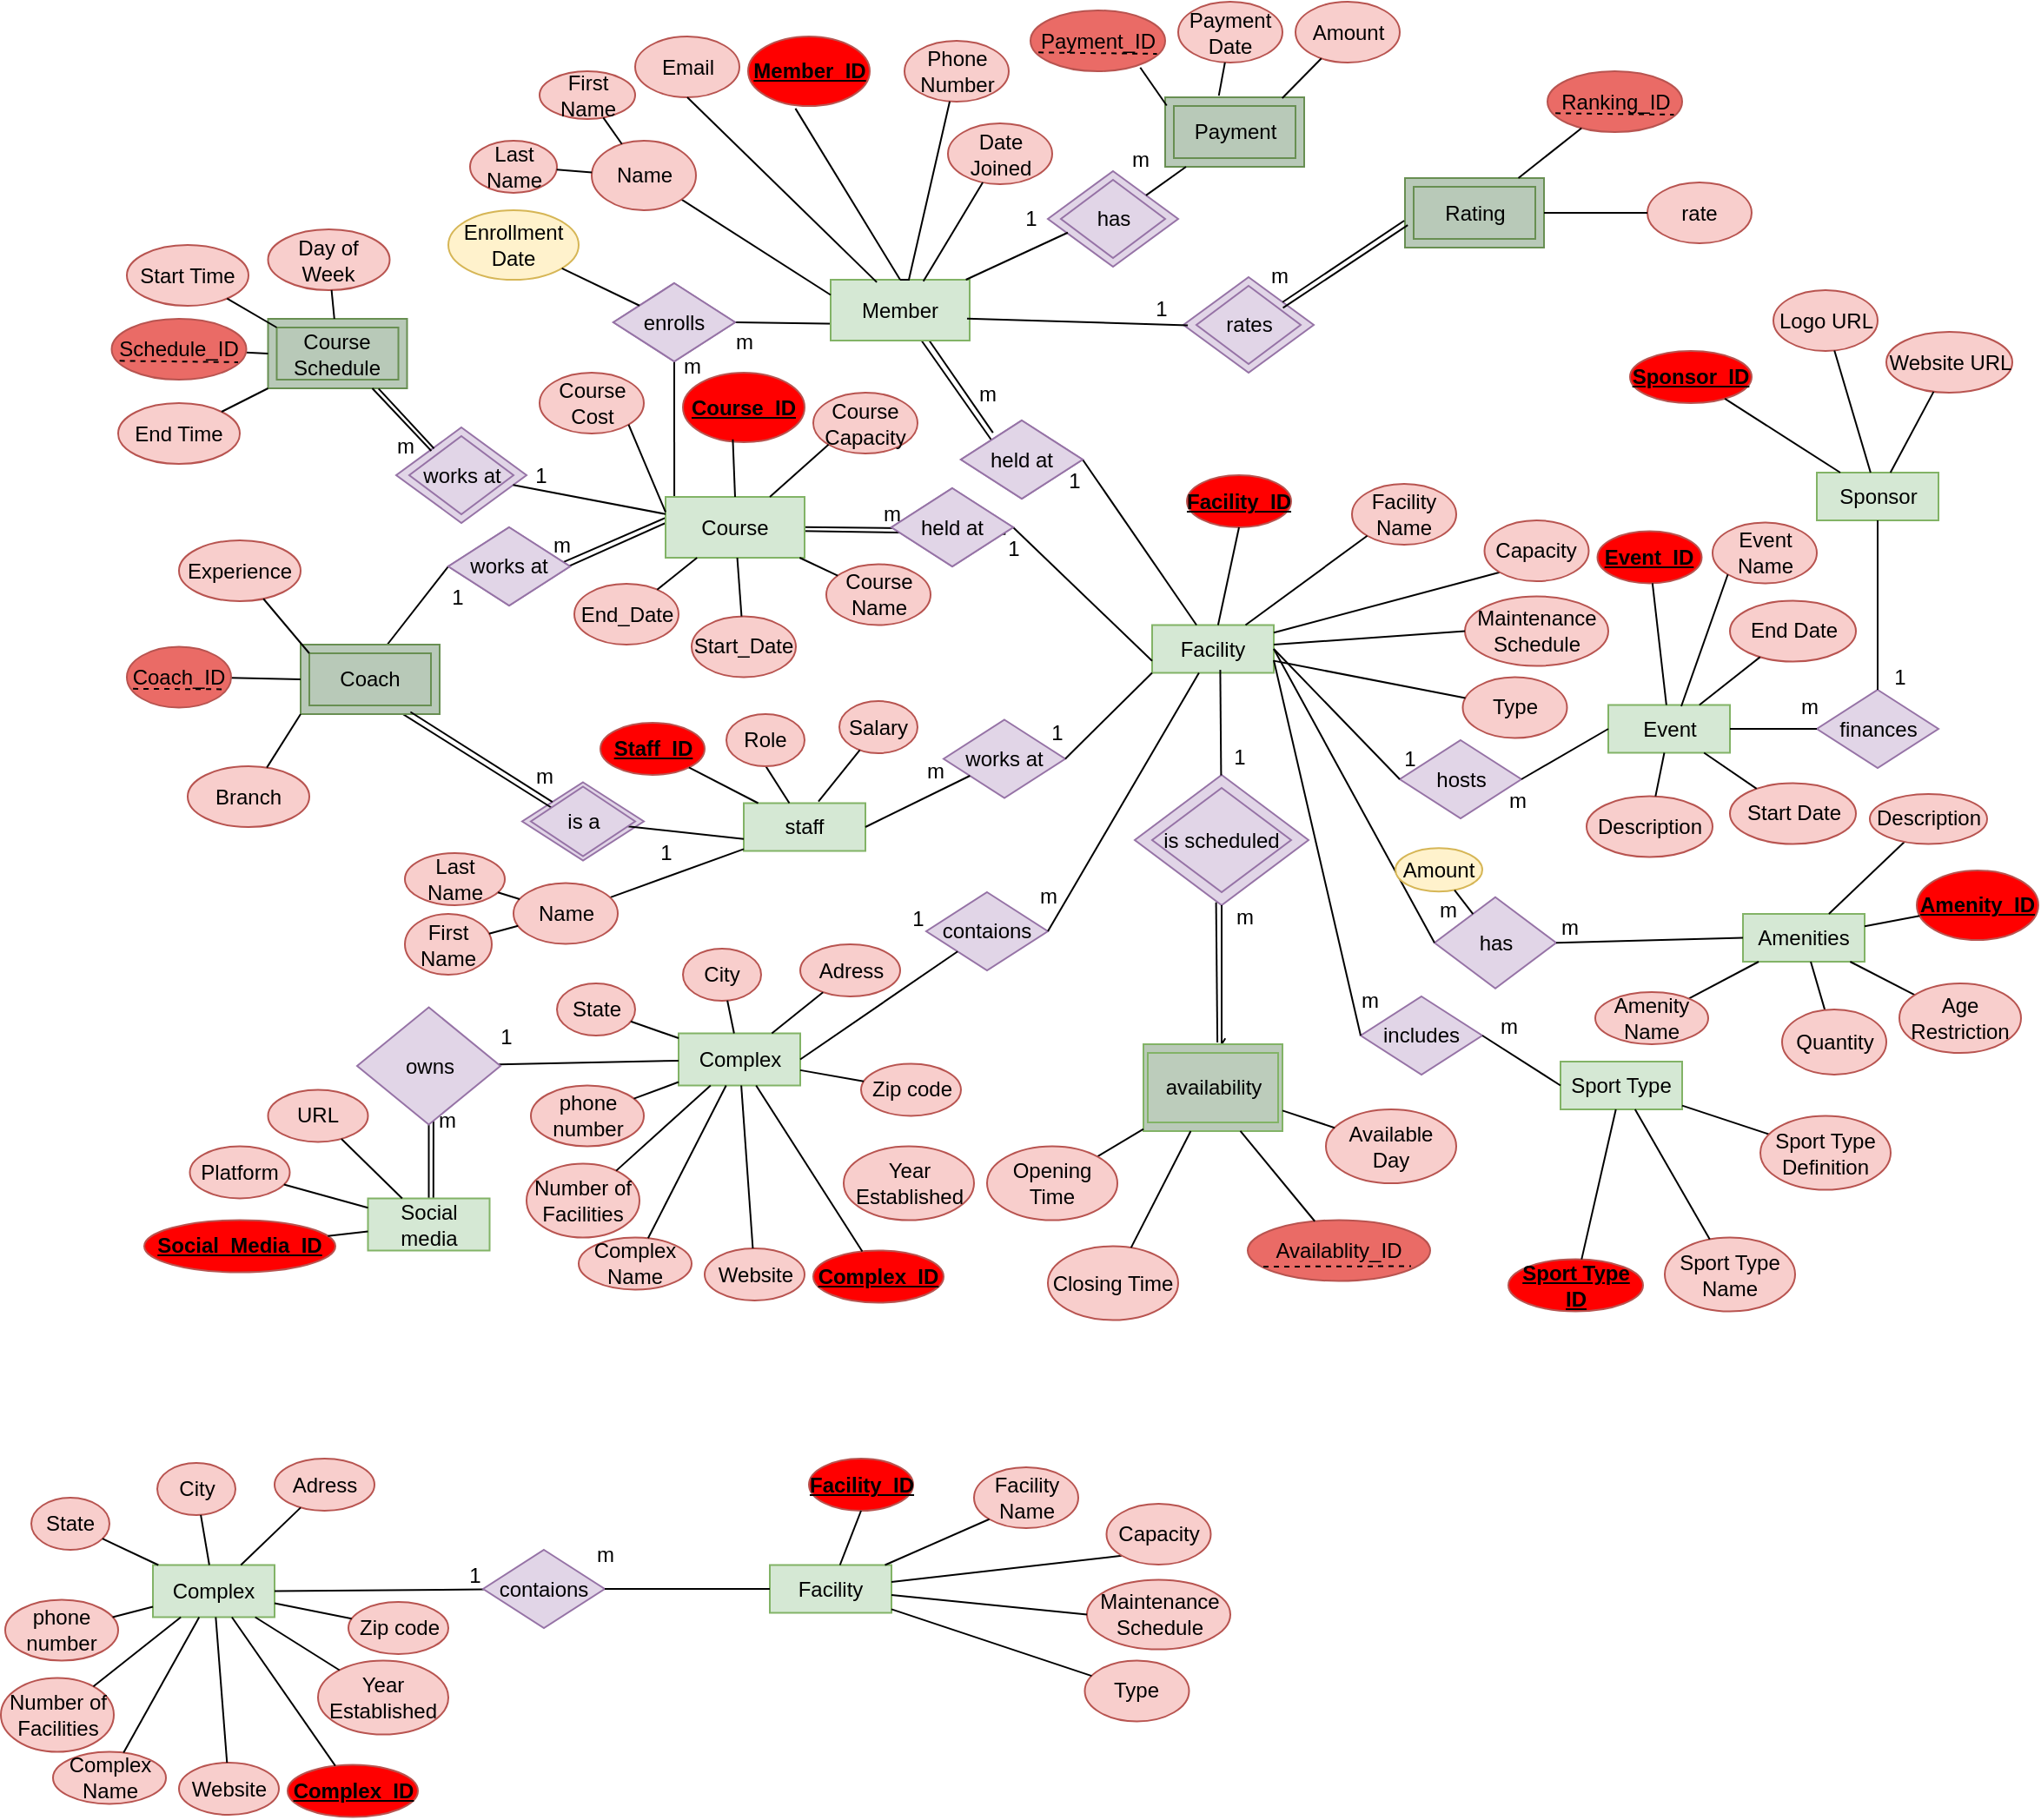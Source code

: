 <mxfile version="21.2.3" type="github">
  <diagram name="Page-1" id="PLng9I4rJ-9IpL7VwerK">
    <mxGraphModel dx="2335" dy="696" grid="1" gridSize="10" guides="1" tooltips="1" connect="1" arrows="1" fold="1" page="1" pageScale="1" pageWidth="850" pageHeight="1100" math="0" shadow="0">
      <root>
        <mxCell id="0" />
        <mxCell id="1" parent="0" />
        <mxCell id="hlcQiqIEzfI4XioGV9WH-1" value="Complex" style="rounded=0;whiteSpace=wrap;html=1;fillColor=#d5e8d4;strokeColor=#82b366;" parent="1" vertex="1">
          <mxGeometry x="97.5" y="673.75" width="70" height="30" as="geometry" />
        </mxCell>
        <mxCell id="hlcQiqIEzfI4XioGV9WH-3" value="Facility" style="rounded=0;whiteSpace=wrap;html=1;fillColor=#d5e8d4;strokeColor=#82b366;" parent="1" vertex="1">
          <mxGeometry x="370" y="438.75" width="70" height="27.5" as="geometry" />
        </mxCell>
        <mxCell id="hlcQiqIEzfI4XioGV9WH-5" value="contaions" style="rhombus;whiteSpace=wrap;html=1;fillColor=#e1d5e7;strokeColor=#9673a6;" parent="1" vertex="1">
          <mxGeometry x="240" y="592.5" width="70" height="45" as="geometry" />
        </mxCell>
        <mxCell id="hlcQiqIEzfI4XioGV9WH-12" value="" style="endArrow=none;html=1;rounded=0;exitX=1;exitY=0.5;exitDx=0;exitDy=0;" parent="1" source="hlcQiqIEzfI4XioGV9WH-1" target="hlcQiqIEzfI4XioGV9WH-5" edge="1">
          <mxGeometry width="50" height="50" relative="1" as="geometry">
            <mxPoint x="497.5" y="651.25" as="sourcePoint" />
            <mxPoint x="237.5" y="623.75" as="targetPoint" />
          </mxGeometry>
        </mxCell>
        <mxCell id="hlcQiqIEzfI4XioGV9WH-15" value="1" style="text;html=1;align=center;verticalAlign=middle;resizable=0;points=[];autosize=1;strokeColor=none;fillColor=none;" parent="1" vertex="1">
          <mxGeometry x="220" y="592.5" width="30" height="30" as="geometry" />
        </mxCell>
        <mxCell id="hlcQiqIEzfI4XioGV9WH-18" value="" style="endArrow=none;html=1;rounded=0;exitX=1;exitY=0.5;exitDx=0;exitDy=0;" parent="1" source="hlcQiqIEzfI4XioGV9WH-5" target="hlcQiqIEzfI4XioGV9WH-3" edge="1">
          <mxGeometry width="50" height="50" relative="1" as="geometry">
            <mxPoint x="255" y="310" as="sourcePoint" />
            <mxPoint x="305" y="260" as="targetPoint" />
          </mxGeometry>
        </mxCell>
        <mxCell id="hlcQiqIEzfI4XioGV9WH-19" value="m" style="text;html=1;align=center;verticalAlign=middle;resizable=0;points=[];autosize=1;strokeColor=none;fillColor=none;" parent="1" vertex="1">
          <mxGeometry x="295" y="580" width="30" height="30" as="geometry" />
        </mxCell>
        <mxCell id="hlcQiqIEzfI4XioGV9WH-25" value="m" style="text;html=1;align=center;verticalAlign=middle;resizable=0;points=[];autosize=1;strokeColor=none;fillColor=none;" parent="1" vertex="1">
          <mxGeometry x="-51.25" y="708.75" width="30" height="30" as="geometry" />
        </mxCell>
        <mxCell id="hlcQiqIEzfI4XioGV9WH-26" value="1" style="text;html=1;align=center;verticalAlign=middle;resizable=0;points=[];autosize=1;strokeColor=none;fillColor=none;" parent="1" vertex="1">
          <mxGeometry x="-17.5" y="661.25" width="30" height="30" as="geometry" />
        </mxCell>
        <mxCell id="hlcQiqIEzfI4XioGV9WH-27" value="" style="endArrow=none;html=1;rounded=0;" parent="1" source="hlcQiqIEzfI4XioGV9WH-1" target="hlcQiqIEzfI4XioGV9WH-54" edge="1">
          <mxGeometry width="50" height="50" relative="1" as="geometry">
            <mxPoint x="317.5" y="634.25" as="sourcePoint" />
            <mxPoint x="167.5" y="691.25" as="targetPoint" />
          </mxGeometry>
        </mxCell>
        <mxCell id="hlcQiqIEzfI4XioGV9WH-29" value="" style="endArrow=none;html=1;rounded=0;entryX=0.5;entryY=0;entryDx=0;entryDy=0;" parent="1" source="hlcQiqIEzfI4XioGV9WH-54" edge="1">
          <mxGeometry width="50" height="50" relative="1" as="geometry">
            <mxPoint x="-46.25" y="718.75" as="sourcePoint" />
            <mxPoint x="-46.25" y="768.75" as="targetPoint" />
          </mxGeometry>
        </mxCell>
        <mxCell id="hlcQiqIEzfI4XioGV9WH-33" value="" style="endArrow=none;html=1;rounded=0;entryX=0.533;entryY=0.019;entryDx=0;entryDy=0;entryPerimeter=0;exitX=0.53;exitY=0.984;exitDx=0;exitDy=0;exitPerimeter=0;" parent="1" edge="1">
          <mxGeometry width="50" height="50" relative="1" as="geometry">
            <mxPoint x="-43.55" y="717.79" as="sourcePoint" />
            <mxPoint x="-43.61" y="769.7" as="targetPoint" />
          </mxGeometry>
        </mxCell>
        <mxCell id="hlcQiqIEzfI4XioGV9WH-36" value="" style="rhombus;whiteSpace=wrap;html=1;fillColor=#e1d5e7;strokeColor=#9673a6;" parent="1" vertex="1">
          <mxGeometry x="360" y="525" width="100" height="75" as="geometry" />
        </mxCell>
        <mxCell id="hlcQiqIEzfI4XioGV9WH-37" value="" style="endArrow=none;html=1;rounded=0;exitX=0.468;exitY=0.979;exitDx=0;exitDy=0;exitPerimeter=0;entryX=0.532;entryY=-0.019;entryDx=0;entryDy=0;entryPerimeter=0;" parent="1" source="hlcQiqIEzfI4XioGV9WH-36" target="hlcQiqIEzfI4XioGV9WH-41" edge="1">
          <mxGeometry width="50" height="50" relative="1" as="geometry">
            <mxPoint x="404.69" y="600" as="sourcePoint" />
            <mxPoint x="405" y="680" as="targetPoint" />
          </mxGeometry>
        </mxCell>
        <mxCell id="hlcQiqIEzfI4XioGV9WH-39" value="" style="endArrow=none;html=1;rounded=0;entryX=0.589;entryY=-0.068;entryDx=0;entryDy=0;exitX=0.5;exitY=1;exitDx=0;exitDy=0;exitPerimeter=0;entryPerimeter=0;" parent="1" source="hlcQiqIEzfI4XioGV9WH-36" target="hlcQiqIEzfI4XioGV9WH-41" edge="1">
          <mxGeometry width="50" height="50" relative="1" as="geometry">
            <mxPoint x="415" y="600" as="sourcePoint" />
            <mxPoint x="414.69" y="675" as="targetPoint" />
            <Array as="points">
              <mxPoint x="410" y="680" />
            </Array>
          </mxGeometry>
        </mxCell>
        <mxCell id="hlcQiqIEzfI4XioGV9WH-41" value="" style="rounded=0;whiteSpace=wrap;html=1;fillColor=#B9C9B8;strokeColor=#82b366;" parent="1" vertex="1">
          <mxGeometry x="365" y="680" width="80" height="50" as="geometry" />
        </mxCell>
        <mxCell id="hlcQiqIEzfI4XioGV9WH-42" value="availability" style="rounded=0;whiteSpace=wrap;html=1;fillColor=#BCCCBB;strokeColor=#82b366;" parent="1" vertex="1">
          <mxGeometry x="367.5" y="685" width="75" height="40" as="geometry" />
        </mxCell>
        <mxCell id="hlcQiqIEzfI4XioGV9WH-50" value="" style="endArrow=none;html=1;rounded=0;exitX=0.56;exitY=0.935;exitDx=0;exitDy=0;exitPerimeter=0;" parent="1" source="hlcQiqIEzfI4XioGV9WH-3" target="hlcQiqIEzfI4XioGV9WH-36" edge="1">
          <mxGeometry width="50" height="50" relative="1" as="geometry">
            <mxPoint x="409" y="470" as="sourcePoint" />
            <mxPoint x="205" y="530" as="targetPoint" />
          </mxGeometry>
        </mxCell>
        <mxCell id="hlcQiqIEzfI4XioGV9WH-52" value="is scheduled" style="rhombus;whiteSpace=wrap;html=1;fillColor=#e1d5e7;strokeColor=#9673a6;" parent="1" vertex="1">
          <mxGeometry x="370" y="532.5" width="80" height="60" as="geometry" />
        </mxCell>
        <mxCell id="hlcQiqIEzfI4XioGV9WH-54" value="owns" style="rhombus;whiteSpace=wrap;html=1;fillColor=#e1d5e7;strokeColor=#9673a6;" parent="1" vertex="1">
          <mxGeometry x="-87.5" y="658.75" width="82.5" height="67.5" as="geometry" />
        </mxCell>
        <mxCell id="hlcQiqIEzfI4XioGV9WH-64" value="Sport Type" style="rounded=0;whiteSpace=wrap;html=1;fillColor=#d5e8d4;strokeColor=#82b366;" parent="1" vertex="1">
          <mxGeometry x="605" y="690" width="70" height="27.5" as="geometry" />
        </mxCell>
        <mxCell id="hlcQiqIEzfI4XioGV9WH-65" value="includes" style="rhombus;whiteSpace=wrap;html=1;fillColor=#e1d5e7;strokeColor=#9673a6;" parent="1" vertex="1">
          <mxGeometry x="490" y="652.5" width="70" height="45" as="geometry" />
        </mxCell>
        <mxCell id="hlcQiqIEzfI4XioGV9WH-66" value="" style="endArrow=none;html=1;rounded=0;exitX=1;exitY=0.75;exitDx=0;exitDy=0;entryX=0;entryY=0.5;entryDx=0;entryDy=0;" parent="1" target="hlcQiqIEzfI4XioGV9WH-65" edge="1">
          <mxGeometry width="50" height="50" relative="1" as="geometry">
            <mxPoint x="440" y="459" as="sourcePoint" />
            <mxPoint x="790" y="460" as="targetPoint" />
          </mxGeometry>
        </mxCell>
        <mxCell id="hlcQiqIEzfI4XioGV9WH-67" value="m" style="text;html=1;align=center;verticalAlign=middle;resizable=0;points=[];autosize=1;strokeColor=none;fillColor=none;" parent="1" vertex="1">
          <mxGeometry x="480" y="640" width="30" height="30" as="geometry" />
        </mxCell>
        <mxCell id="hlcQiqIEzfI4XioGV9WH-68" value="" style="endArrow=none;html=1;rounded=0;exitX=1;exitY=0.5;exitDx=0;exitDy=0;entryX=0;entryY=0.5;entryDx=0;entryDy=0;" parent="1" source="hlcQiqIEzfI4XioGV9WH-65" target="hlcQiqIEzfI4XioGV9WH-64" edge="1">
          <mxGeometry width="50" height="50" relative="1" as="geometry">
            <mxPoint x="500" y="497.5" as="sourcePoint" />
            <mxPoint x="550" y="447.5" as="targetPoint" />
          </mxGeometry>
        </mxCell>
        <mxCell id="hlcQiqIEzfI4XioGV9WH-69" value="m" style="text;html=1;align=center;verticalAlign=middle;resizable=0;points=[];autosize=1;strokeColor=none;fillColor=none;" parent="1" vertex="1">
          <mxGeometry x="560" y="655" width="30" height="30" as="geometry" />
        </mxCell>
        <mxCell id="hlcQiqIEzfI4XioGV9WH-70" value="Amenities" style="rounded=0;whiteSpace=wrap;html=1;fillColor=#d5e8d4;strokeColor=#82b366;" parent="1" vertex="1">
          <mxGeometry x="710" y="605" width="70" height="27.5" as="geometry" />
        </mxCell>
        <mxCell id="hlcQiqIEzfI4XioGV9WH-71" value="has" style="rhombus;whiteSpace=wrap;html=1;fillColor=#e1d5e7;strokeColor=#9673a6;" parent="1" vertex="1">
          <mxGeometry x="532.5" y="595.37" width="70" height="52.5" as="geometry" />
        </mxCell>
        <mxCell id="hlcQiqIEzfI4XioGV9WH-72" value="" style="endArrow=none;html=1;rounded=0;entryX=0;entryY=0.5;entryDx=0;entryDy=0;exitX=1;exitY=0.5;exitDx=0;exitDy=0;" parent="1" source="hlcQiqIEzfI4XioGV9WH-3" target="hlcQiqIEzfI4XioGV9WH-71" edge="1">
          <mxGeometry width="50" height="50" relative="1" as="geometry">
            <mxPoint x="420" y="535.09" as="sourcePoint" />
            <mxPoint x="872.5" y="392.5" as="targetPoint" />
          </mxGeometry>
        </mxCell>
        <mxCell id="hlcQiqIEzfI4XioGV9WH-73" value="m" style="text;html=1;align=center;verticalAlign=middle;resizable=0;points=[];autosize=1;strokeColor=none;fillColor=none;" parent="1" vertex="1">
          <mxGeometry x="525" y="587.87" width="30" height="30" as="geometry" />
        </mxCell>
        <mxCell id="hlcQiqIEzfI4XioGV9WH-74" value="" style="endArrow=none;html=1;rounded=0;exitX=1;exitY=0.5;exitDx=0;exitDy=0;entryX=0;entryY=0.5;entryDx=0;entryDy=0;" parent="1" source="hlcQiqIEzfI4XioGV9WH-71" target="hlcQiqIEzfI4XioGV9WH-70" edge="1">
          <mxGeometry width="50" height="50" relative="1" as="geometry">
            <mxPoint x="582.5" y="430" as="sourcePoint" />
            <mxPoint x="632.5" y="380" as="targetPoint" />
          </mxGeometry>
        </mxCell>
        <mxCell id="hlcQiqIEzfI4XioGV9WH-75" value="m" style="text;html=1;align=center;verticalAlign=middle;resizable=0;points=[];autosize=1;strokeColor=none;fillColor=none;" parent="1" vertex="1">
          <mxGeometry x="595" y="597.87" width="30" height="30" as="geometry" />
        </mxCell>
        <mxCell id="hlcQiqIEzfI4XioGV9WH-76" value="Event" style="rounded=0;whiteSpace=wrap;html=1;fillColor=#d5e8d4;strokeColor=#82b366;" parent="1" vertex="1">
          <mxGeometry x="632.5" y="484.75" width="70" height="27.5" as="geometry" />
        </mxCell>
        <mxCell id="hlcQiqIEzfI4XioGV9WH-77" value="hosts" style="rhombus;whiteSpace=wrap;html=1;fillColor=#e1d5e7;strokeColor=#9673a6;" parent="1" vertex="1">
          <mxGeometry x="512.5" y="505" width="70" height="45" as="geometry" />
        </mxCell>
        <mxCell id="hlcQiqIEzfI4XioGV9WH-78" value="" style="endArrow=none;html=1;rounded=0;exitX=1;exitY=0.5;exitDx=0;exitDy=0;entryX=0;entryY=0.5;entryDx=0;entryDy=0;" parent="1" source="hlcQiqIEzfI4XioGV9WH-3" target="hlcQiqIEzfI4XioGV9WH-77" edge="1">
          <mxGeometry width="50" height="50" relative="1" as="geometry">
            <mxPoint x="425" y="521.5" as="sourcePoint" />
            <mxPoint x="815" y="280" as="targetPoint" />
          </mxGeometry>
        </mxCell>
        <mxCell id="hlcQiqIEzfI4XioGV9WH-79" value="1" style="text;html=1;align=center;verticalAlign=middle;resizable=0;points=[];autosize=1;strokeColor=none;fillColor=none;" parent="1" vertex="1">
          <mxGeometry x="502.5" y="501.25" width="30" height="30" as="geometry" />
        </mxCell>
        <mxCell id="hlcQiqIEzfI4XioGV9WH-80" value="" style="endArrow=none;html=1;rounded=0;exitX=1;exitY=0.5;exitDx=0;exitDy=0;entryX=0;entryY=0.5;entryDx=0;entryDy=0;" parent="1" source="hlcQiqIEzfI4XioGV9WH-77" target="hlcQiqIEzfI4XioGV9WH-76" edge="1">
          <mxGeometry width="50" height="50" relative="1" as="geometry">
            <mxPoint x="525" y="317.5" as="sourcePoint" />
            <mxPoint x="575" y="267.5" as="targetPoint" />
          </mxGeometry>
        </mxCell>
        <mxCell id="hlcQiqIEzfI4XioGV9WH-81" value="m" style="text;html=1;align=center;verticalAlign=middle;resizable=0;points=[];autosize=1;strokeColor=none;fillColor=none;" parent="1" vertex="1">
          <mxGeometry x="565" y="525" width="30" height="30" as="geometry" />
        </mxCell>
        <mxCell id="hlcQiqIEzfI4XioGV9WH-83" value="Sponsor" style="rounded=0;whiteSpace=wrap;html=1;fillColor=#d5e8d4;strokeColor=#82b366;" parent="1" vertex="1">
          <mxGeometry x="752.5" y="351" width="70" height="27.5" as="geometry" />
        </mxCell>
        <mxCell id="hlcQiqIEzfI4XioGV9WH-84" value="finances" style="rhombus;whiteSpace=wrap;html=1;fillColor=#e1d5e7;strokeColor=#9673a6;" parent="1" vertex="1">
          <mxGeometry x="752.5" y="476" width="70" height="45" as="geometry" />
        </mxCell>
        <mxCell id="hlcQiqIEzfI4XioGV9WH-85" value="" style="endArrow=none;html=1;rounded=0;exitX=1;exitY=0.5;exitDx=0;exitDy=0;entryX=0;entryY=0.5;entryDx=0;entryDy=0;" parent="1" source="hlcQiqIEzfI4XioGV9WH-76" target="hlcQiqIEzfI4XioGV9WH-84" edge="1">
          <mxGeometry width="50" height="50" relative="1" as="geometry">
            <mxPoint x="617.5" y="579.75" as="sourcePoint" />
            <mxPoint x="1022.5" y="376" as="targetPoint" />
          </mxGeometry>
        </mxCell>
        <mxCell id="hlcQiqIEzfI4XioGV9WH-86" value="m" style="text;html=1;align=center;verticalAlign=middle;resizable=0;points=[];autosize=1;strokeColor=none;fillColor=none;" parent="1" vertex="1">
          <mxGeometry x="732.5" y="471" width="30" height="30" as="geometry" />
        </mxCell>
        <mxCell id="hlcQiqIEzfI4XioGV9WH-87" value="" style="endArrow=none;html=1;rounded=0;" parent="1" source="hlcQiqIEzfI4XioGV9WH-84" target="hlcQiqIEzfI4XioGV9WH-83" edge="1">
          <mxGeometry width="50" height="50" relative="1" as="geometry">
            <mxPoint x="765" y="413.5" as="sourcePoint" />
            <mxPoint x="815" y="363.5" as="targetPoint" />
          </mxGeometry>
        </mxCell>
        <mxCell id="hlcQiqIEzfI4XioGV9WH-88" value="1" style="text;html=1;align=center;verticalAlign=middle;resizable=0;points=[];autosize=1;strokeColor=none;fillColor=none;" parent="1" vertex="1">
          <mxGeometry x="785" y="453.5" width="30" height="30" as="geometry" />
        </mxCell>
        <mxCell id="hlcQiqIEzfI4XioGV9WH-89" value="staff" style="rounded=0;whiteSpace=wrap;html=1;fillColor=#d5e8d4;strokeColor=#82b366;" parent="1" vertex="1">
          <mxGeometry x="135" y="541.25" width="70" height="27.5" as="geometry" />
        </mxCell>
        <mxCell id="hlcQiqIEzfI4XioGV9WH-90" value="works at" style="rhombus;whiteSpace=wrap;html=1;fillColor=#e1d5e7;strokeColor=#9673a6;" parent="1" vertex="1">
          <mxGeometry x="250" y="493.25" width="70" height="45" as="geometry" />
        </mxCell>
        <mxCell id="hlcQiqIEzfI4XioGV9WH-91" value="" style="endArrow=none;html=1;rounded=0;exitX=0;exitY=1;exitDx=0;exitDy=0;entryX=1;entryY=0.5;entryDx=0;entryDy=0;" parent="1" source="hlcQiqIEzfI4XioGV9WH-3" target="hlcQiqIEzfI4XioGV9WH-90" edge="1">
          <mxGeometry width="50" height="50" relative="1" as="geometry">
            <mxPoint x="90" y="226.5" as="sourcePoint" />
            <mxPoint x="440" y="227.5" as="targetPoint" />
          </mxGeometry>
        </mxCell>
        <mxCell id="hlcQiqIEzfI4XioGV9WH-92" value="m" style="text;html=1;align=center;verticalAlign=middle;resizable=0;points=[];autosize=1;strokeColor=none;fillColor=none;" parent="1" vertex="1">
          <mxGeometry x="230" y="508.25" width="30" height="30" as="geometry" />
        </mxCell>
        <mxCell id="hlcQiqIEzfI4XioGV9WH-94" value="1" style="text;html=1;align=center;verticalAlign=middle;resizable=0;points=[];autosize=1;strokeColor=none;fillColor=none;" parent="1" vertex="1">
          <mxGeometry x="300" y="486.25" width="30" height="30" as="geometry" />
        </mxCell>
        <mxCell id="hlcQiqIEzfI4XioGV9WH-95" value="" style="endArrow=none;html=1;rounded=0;entryX=1;entryY=0.5;entryDx=0;entryDy=0;" parent="1" source="hlcQiqIEzfI4XioGV9WH-90" target="hlcQiqIEzfI4XioGV9WH-89" edge="1">
          <mxGeometry width="50" height="50" relative="1" as="geometry">
            <mxPoint x="232.5" y="513.25" as="sourcePoint" />
            <mxPoint x="107.5" y="502" as="targetPoint" />
          </mxGeometry>
        </mxCell>
        <mxCell id="hlcQiqIEzfI4XioGV9WH-98" value="held at" style="rhombus;whiteSpace=wrap;html=1;fillColor=#e1d5e7;strokeColor=#9673a6;" parent="1" vertex="1">
          <mxGeometry x="220" y="360" width="70" height="45" as="geometry" />
        </mxCell>
        <mxCell id="hlcQiqIEzfI4XioGV9WH-99" value="" style="endArrow=none;html=1;rounded=0;exitX=0;exitY=0.75;exitDx=0;exitDy=0;entryX=1;entryY=0.5;entryDx=0;entryDy=0;" parent="1" source="hlcQiqIEzfI4XioGV9WH-3" target="hlcQiqIEzfI4XioGV9WH-98" edge="1">
          <mxGeometry width="50" height="50" relative="1" as="geometry">
            <mxPoint x="370" y="399.75" as="sourcePoint" />
            <mxPoint x="440" y="161.25" as="targetPoint" />
          </mxGeometry>
        </mxCell>
        <mxCell id="hlcQiqIEzfI4XioGV9WH-100" value="m" style="text;html=1;align=center;verticalAlign=middle;resizable=0;points=[];autosize=1;strokeColor=none;fillColor=none;" parent="1" vertex="1">
          <mxGeometry x="205" y="360" width="30" height="30" as="geometry" />
        </mxCell>
        <mxCell id="hlcQiqIEzfI4XioGV9WH-101" value="1" style="text;html=1;align=center;verticalAlign=middle;resizable=0;points=[];autosize=1;strokeColor=none;fillColor=none;" parent="1" vertex="1">
          <mxGeometry x="275" y="380" width="30" height="30" as="geometry" />
        </mxCell>
        <mxCell id="hlcQiqIEzfI4XioGV9WH-102" value="" style="endArrow=none;html=1;rounded=0;exitX=0.078;exitY=0.512;exitDx=0;exitDy=0;exitPerimeter=0;entryX=0.994;entryY=0.559;entryDx=0;entryDy=0;entryPerimeter=0;" parent="1" source="hlcQiqIEzfI4XioGV9WH-112" edge="1">
          <mxGeometry width="50" height="50" relative="1" as="geometry">
            <mxPoint x="150" y="198.75" as="sourcePoint" />
            <mxPoint x="169.52" y="382.36" as="targetPoint" />
          </mxGeometry>
        </mxCell>
        <mxCell id="hlcQiqIEzfI4XioGV9WH-104" value="works at" style="rhombus;whiteSpace=wrap;html=1;fillColor=#e1d5e7;strokeColor=#9673a6;" parent="1" vertex="1">
          <mxGeometry x="-35" y="382.5" width="70" height="45" as="geometry" />
        </mxCell>
        <mxCell id="hlcQiqIEzfI4XioGV9WH-105" value="" style="endArrow=none;html=1;rounded=0;exitX=0;exitY=0.5;exitDx=0;exitDy=0;entryX=0.921;entryY=0.546;entryDx=0;entryDy=0;entryPerimeter=0;" parent="1" target="hlcQiqIEzfI4XioGV9WH-104" edge="1">
          <mxGeometry width="50" height="50" relative="1" as="geometry">
            <mxPoint x="90" y="380" as="sourcePoint" />
            <mxPoint x="315" y="31.25" as="targetPoint" />
          </mxGeometry>
        </mxCell>
        <mxCell id="hlcQiqIEzfI4XioGV9WH-108" value="" style="endArrow=none;html=1;rounded=0;exitX=0;exitY=0.5;exitDx=0;exitDy=0;entryX=0.5;entryY=0;entryDx=0;entryDy=0;" parent="1" source="hlcQiqIEzfI4XioGV9WH-126" edge="1">
          <mxGeometry width="50" height="50" relative="1" as="geometry">
            <mxPoint x="25" y="68.75" as="sourcePoint" />
            <mxPoint x="-75" y="456.25" as="targetPoint" />
          </mxGeometry>
        </mxCell>
        <mxCell id="hlcQiqIEzfI4XioGV9WH-111" value="" style="endArrow=none;html=1;rounded=0;entryX=0.984;entryY=0.617;entryDx=0;entryDy=0;entryPerimeter=0;exitX=0.938;exitY=0.585;exitDx=0;exitDy=0;exitPerimeter=0;" parent="1" source="hlcQiqIEzfI4XioGV9WH-112" edge="1">
          <mxGeometry width="50" height="50" relative="1" as="geometry">
            <mxPoint x="230" y="390" as="sourcePoint" />
            <mxPoint x="168.72" y="384.68" as="targetPoint" />
          </mxGeometry>
        </mxCell>
        <mxCell id="hlcQiqIEzfI4XioGV9WH-112" value="held at" style="rhombus;whiteSpace=wrap;html=1;fillColor=#e1d5e7;strokeColor=#9673a6;" parent="1" vertex="1">
          <mxGeometry x="220" y="360" width="70" height="45" as="geometry" />
        </mxCell>
        <mxCell id="hlcQiqIEzfI4XioGV9WH-123" value="" style="endArrow=none;html=1;rounded=0;exitX=0.029;exitY=0.4;exitDx=0;exitDy=0;entryX=0.924;entryY=0.46;entryDx=0;entryDy=0;entryPerimeter=0;exitPerimeter=0;" parent="1" target="hlcQiqIEzfI4XioGV9WH-104" edge="1">
          <mxGeometry width="50" height="50" relative="1" as="geometry">
            <mxPoint x="92.32" y="376.0" as="sourcePoint" />
            <mxPoint x="30" y="360" as="targetPoint" />
          </mxGeometry>
        </mxCell>
        <mxCell id="hlcQiqIEzfI4XioGV9WH-126" value="works at" style="rhombus;whiteSpace=wrap;html=1;fillColor=#e1d5e7;strokeColor=#9673a6;" parent="1" vertex="1">
          <mxGeometry x="-35" y="382.5" width="70" height="45" as="geometry" />
        </mxCell>
        <mxCell id="hlcQiqIEzfI4XioGV9WH-127" value="is a" style="rhombus;whiteSpace=wrap;html=1;fillColor=#e1d5e7;strokeColor=#9673a6;" parent="1" vertex="1">
          <mxGeometry x="7.5" y="529.25" width="70" height="45" as="geometry" />
        </mxCell>
        <mxCell id="hlcQiqIEzfI4XioGV9WH-133" value="1" style="text;html=1;align=center;verticalAlign=middle;resizable=0;points=[];autosize=1;strokeColor=none;fillColor=none;" parent="1" vertex="1">
          <mxGeometry x="-45" y="407.5" width="30" height="30" as="geometry" />
        </mxCell>
        <mxCell id="hlcQiqIEzfI4XioGV9WH-135" value="m" style="text;html=1;align=center;verticalAlign=middle;resizable=0;points=[];autosize=1;strokeColor=none;fillColor=none;" parent="1" vertex="1">
          <mxGeometry x="15" y="377.5" width="30" height="30" as="geometry" />
        </mxCell>
        <mxCell id="hlcQiqIEzfI4XioGV9WH-136" value="1" style="text;html=1;align=center;verticalAlign=middle;resizable=0;points=[];autosize=1;strokeColor=none;fillColor=none;" parent="1" vertex="1">
          <mxGeometry x="75" y="555" width="30" height="30" as="geometry" />
        </mxCell>
        <mxCell id="hlcQiqIEzfI4XioGV9WH-137" value="m" style="text;html=1;align=center;verticalAlign=middle;resizable=0;points=[];autosize=1;strokeColor=none;fillColor=none;" parent="1" vertex="1">
          <mxGeometry x="5" y="511.25" width="30" height="30" as="geometry" />
        </mxCell>
        <mxCell id="hlcQiqIEzfI4XioGV9WH-138" value="" style="endArrow=none;html=1;rounded=0;exitX=0.625;exitY=0.706;exitDx=0;exitDy=0;entryX=0.586;entryY=1.049;entryDx=0;entryDy=0;entryPerimeter=0;exitPerimeter=0;" parent="1" source="hlcQiqIEzfI4XioGV9WH-147" edge="1">
          <mxGeometry width="50" height="50" relative="1" as="geometry">
            <mxPoint x="-20" y="398" as="sourcePoint" />
            <mxPoint x="-68.98" y="485.097" as="targetPoint" />
          </mxGeometry>
        </mxCell>
        <mxCell id="hlcQiqIEzfI4XioGV9WH-139" value="" style="endArrow=none;html=1;rounded=0;exitX=0;exitY=0.75;exitDx=0;exitDy=0;" parent="1" source="hlcQiqIEzfI4XioGV9WH-89" target="hlcQiqIEzfI4XioGV9WH-147" edge="1">
          <mxGeometry width="50" height="50" relative="1" as="geometry">
            <mxPoint x="35" y="594.25" as="sourcePoint" />
            <mxPoint x="-14" y="566.25" as="targetPoint" />
          </mxGeometry>
        </mxCell>
        <mxCell id="hlcQiqIEzfI4XioGV9WH-140" value="Social media" style="rounded=0;whiteSpace=wrap;html=1;fillColor=#d5e8d4;strokeColor=#82b366;" parent="1" vertex="1">
          <mxGeometry x="-81.25" y="768.75" width="70" height="30" as="geometry" />
        </mxCell>
        <mxCell id="hlcQiqIEzfI4XioGV9WH-143" value="Courses" style="rounded=0;whiteSpace=wrap;html=1;fillColor=#B8C9B8;strokeColor=#688F52;" parent="1" vertex="1">
          <mxGeometry x="-120" y="450" width="80" height="40" as="geometry" />
        </mxCell>
        <mxCell id="hlcQiqIEzfI4XioGV9WH-144" value="Coach" style="rounded=0;whiteSpace=wrap;html=1;fillColor=#B8C9B8;strokeColor=#688F52;" parent="1" vertex="1">
          <mxGeometry x="-115" y="455" width="70" height="30" as="geometry" />
        </mxCell>
        <mxCell id="hlcQiqIEzfI4XioGV9WH-145" value="Course" style="rounded=0;whiteSpace=wrap;html=1;fillColor=#d5e8d4;strokeColor=#82b366;" parent="1" vertex="1">
          <mxGeometry x="90" y="365" width="80" height="35" as="geometry" />
        </mxCell>
        <mxCell id="hlcQiqIEzfI4XioGV9WH-146" value="" style="endArrow=none;html=1;rounded=0;entryX=0.79;entryY=0.969;entryDx=0;entryDy=0;entryPerimeter=0;" parent="1" source="hlcQiqIEzfI4XioGV9WH-127" target="hlcQiqIEzfI4XioGV9WH-143" edge="1">
          <mxGeometry width="50" height="50" relative="1" as="geometry">
            <mxPoint x="-10" y="520" as="sourcePoint" />
            <mxPoint x="-55" y="490" as="targetPoint" />
          </mxGeometry>
        </mxCell>
        <mxCell id="hlcQiqIEzfI4XioGV9WH-147" value="is a" style="rhombus;whiteSpace=wrap;html=1;fillColor=#e1d5e7;strokeColor=#9673a6;" parent="1" vertex="1">
          <mxGeometry x="12.5" y="531.75" width="60" height="40" as="geometry" />
        </mxCell>
        <mxCell id="hlcQiqIEzfI4XioGV9WH-148" value="held at" style="rhombus;whiteSpace=wrap;html=1;fillColor=#e1d5e7;strokeColor=#9673a6;" parent="1" vertex="1">
          <mxGeometry x="260" y="321" width="70" height="45" as="geometry" />
        </mxCell>
        <mxCell id="hlcQiqIEzfI4XioGV9WH-149" value="" style="endArrow=none;html=1;rounded=0;entryX=1;entryY=0.5;entryDx=0;entryDy=0;" parent="1" source="hlcQiqIEzfI4XioGV9WH-3" target="hlcQiqIEzfI4XioGV9WH-148" edge="1">
          <mxGeometry width="50" height="50" relative="1" as="geometry">
            <mxPoint x="425" y="390" as="sourcePoint" />
            <mxPoint x="495" y="92.25" as="targetPoint" />
          </mxGeometry>
        </mxCell>
        <mxCell id="hlcQiqIEzfI4XioGV9WH-150" value="m" style="text;html=1;align=center;verticalAlign=middle;resizable=0;points=[];autosize=1;strokeColor=none;fillColor=none;" parent="1" vertex="1">
          <mxGeometry x="260" y="291" width="30" height="30" as="geometry" />
        </mxCell>
        <mxCell id="hlcQiqIEzfI4XioGV9WH-151" value="1" style="text;html=1;align=center;verticalAlign=middle;resizable=0;points=[];autosize=1;strokeColor=none;fillColor=none;" parent="1" vertex="1">
          <mxGeometry x="310" y="341" width="30" height="30" as="geometry" />
        </mxCell>
        <mxCell id="hlcQiqIEzfI4XioGV9WH-152" value="" style="endArrow=none;html=1;rounded=0;exitX=0.263;exitY=0.157;exitDx=0;exitDy=0;exitPerimeter=0;entryX=0.691;entryY=0.939;entryDx=0;entryDy=0;entryPerimeter=0;" parent="1" source="hlcQiqIEzfI4XioGV9WH-154" target="hlcQiqIEzfI4XioGV9WH-175" edge="1">
          <mxGeometry width="50" height="50" relative="1" as="geometry">
            <mxPoint x="205" y="129.75" as="sourcePoint" />
            <mxPoint x="224.52" y="313.36" as="targetPoint" />
          </mxGeometry>
        </mxCell>
        <mxCell id="hlcQiqIEzfI4XioGV9WH-153" value="" style="endArrow=none;html=1;rounded=0;exitX=0;exitY=0;exitDx=0;exitDy=0;" parent="1" source="hlcQiqIEzfI4XioGV9WH-154" target="hlcQiqIEzfI4XioGV9WH-175" edge="1">
          <mxGeometry width="50" height="50" relative="1" as="geometry">
            <mxPoint x="285" y="321" as="sourcePoint" />
            <mxPoint x="223.72" y="315.68" as="targetPoint" />
          </mxGeometry>
        </mxCell>
        <mxCell id="hlcQiqIEzfI4XioGV9WH-154" value="held at" style="rhombus;whiteSpace=wrap;html=1;fillColor=#e1d5e7;strokeColor=#9673a6;" parent="1" vertex="1">
          <mxGeometry x="260" y="321" width="70" height="45" as="geometry" />
        </mxCell>
        <mxCell id="hlcQiqIEzfI4XioGV9WH-155" value="Member" style="rounded=0;whiteSpace=wrap;html=1;fillColor=#d5e8d4;strokeColor=#82b366;" parent="1" vertex="1">
          <mxGeometry x="185" y="240" width="80" height="35" as="geometry" />
        </mxCell>
        <mxCell id="hlcQiqIEzfI4XioGV9WH-157" value="held at" style="rhombus;whiteSpace=wrap;html=1;fillColor=#e1d5e7;strokeColor=#9673a6;" parent="1" vertex="1">
          <mxGeometry x="60" y="242" width="70" height="45" as="geometry" />
        </mxCell>
        <mxCell id="hlcQiqIEzfI4XioGV9WH-158" value="" style="endArrow=none;html=1;rounded=0;exitX=0.813;exitY=0.75;exitDx=0;exitDy=0;entryX=1;entryY=0.5;entryDx=0;entryDy=0;exitPerimeter=0;" parent="1" source="hlcQiqIEzfI4XioGV9WH-155" target="hlcQiqIEzfI4XioGV9WH-157" edge="1">
          <mxGeometry width="50" height="50" relative="1" as="geometry">
            <mxPoint x="210" y="341" as="sourcePoint" />
            <mxPoint x="280" y="43.25" as="targetPoint" />
          </mxGeometry>
        </mxCell>
        <mxCell id="hlcQiqIEzfI4XioGV9WH-160" value="m" style="text;html=1;align=center;verticalAlign=middle;resizable=0;points=[];autosize=1;strokeColor=none;fillColor=none;" parent="1" vertex="1">
          <mxGeometry x="90" y="275" width="30" height="30" as="geometry" />
        </mxCell>
        <mxCell id="hlcQiqIEzfI4XioGV9WH-162" value="" style="endArrow=none;html=1;rounded=0;exitX=0.5;exitY=1;exitDx=0;exitDy=0;entryX=0.063;entryY=0.714;entryDx=0;entryDy=0;entryPerimeter=0;" parent="1" source="hlcQiqIEzfI4XioGV9WH-163" target="hlcQiqIEzfI4XioGV9WH-145" edge="1">
          <mxGeometry width="50" height="50" relative="1" as="geometry">
            <mxPoint x="70.93" y="307.76" as="sourcePoint" />
            <mxPoint x="90" y="360" as="targetPoint" />
          </mxGeometry>
        </mxCell>
        <mxCell id="hlcQiqIEzfI4XioGV9WH-163" value="enrolls" style="rhombus;whiteSpace=wrap;html=1;fillColor=#e1d5e7;strokeColor=#9673a6;" parent="1" vertex="1">
          <mxGeometry x="60" y="242" width="70" height="45" as="geometry" />
        </mxCell>
        <mxCell id="hlcQiqIEzfI4XioGV9WH-173" value="Course" style="rounded=0;whiteSpace=wrap;html=1;fillColor=#d5e8d4;strokeColor=#82b366;" parent="1" vertex="1">
          <mxGeometry x="90" y="365" width="80" height="35" as="geometry" />
        </mxCell>
        <mxCell id="hlcQiqIEzfI4XioGV9WH-174" value="m" style="text;html=1;align=center;verticalAlign=middle;resizable=0;points=[];autosize=1;strokeColor=none;fillColor=none;" parent="1" vertex="1">
          <mxGeometry x="120" y="261" width="30" height="30" as="geometry" />
        </mxCell>
        <mxCell id="hlcQiqIEzfI4XioGV9WH-175" value="Member" style="rounded=0;whiteSpace=wrap;html=1;fillColor=#d5e8d4;strokeColor=#82b366;" parent="1" vertex="1">
          <mxGeometry x="185" y="240" width="80" height="35" as="geometry" />
        </mxCell>
        <mxCell id="LpjfnR9nURVxCJBzHhJD-1" value="Facility_ID" style="ellipse;whiteSpace=wrap;html=1;fillColor=#FF0000;strokeColor=#B85450;fontStyle=5" parent="1" vertex="1">
          <mxGeometry x="390" y="352.5" width="60" height="30" as="geometry" />
        </mxCell>
        <mxCell id="LpjfnR9nURVxCJBzHhJD-7" value="Facility Name" style="ellipse;whiteSpace=wrap;html=1;fillColor=#f8cecc;strokeColor=#b85450;fontStyle=0" parent="1" vertex="1">
          <mxGeometry x="485" y="357.5" width="60" height="35" as="geometry" />
        </mxCell>
        <mxCell id="LpjfnR9nURVxCJBzHhJD-9" value="" style="endArrow=none;html=1;rounded=0;entryX=0.5;entryY=1;entryDx=0;entryDy=0;" parent="1" source="hlcQiqIEzfI4XioGV9WH-3" target="LpjfnR9nURVxCJBzHhJD-1" edge="1">
          <mxGeometry width="50" height="50" relative="1" as="geometry">
            <mxPoint x="300" y="570" as="sourcePoint" />
            <mxPoint x="350" y="520" as="targetPoint" />
          </mxGeometry>
        </mxCell>
        <mxCell id="LpjfnR9nURVxCJBzHhJD-10" value="" style="endArrow=none;html=1;rounded=0;entryX=0;entryY=1;entryDx=0;entryDy=0;" parent="1" source="hlcQiqIEzfI4XioGV9WH-3" target="LpjfnR9nURVxCJBzHhJD-7" edge="1">
          <mxGeometry width="50" height="50" relative="1" as="geometry">
            <mxPoint x="406.5" y="429.5" as="sourcePoint" />
            <mxPoint x="413.5" y="380.5" as="targetPoint" />
          </mxGeometry>
        </mxCell>
        <mxCell id="LpjfnR9nURVxCJBzHhJD-11" value="" style="endArrow=none;html=1;rounded=0;entryX=0;entryY=1;entryDx=0;entryDy=0;" parent="1" source="hlcQiqIEzfI4XioGV9WH-3" target="LpjfnR9nURVxCJBzHhJD-12" edge="1">
          <mxGeometry width="50" height="50" relative="1" as="geometry">
            <mxPoint x="408" y="447" as="sourcePoint" />
            <mxPoint x="448" y="365" as="targetPoint" />
          </mxGeometry>
        </mxCell>
        <mxCell id="LpjfnR9nURVxCJBzHhJD-12" value="Capacity" style="ellipse;whiteSpace=wrap;html=1;fillColor=#f8cecc;strokeColor=#b85450;fontStyle=0" parent="1" vertex="1">
          <mxGeometry x="561.25" y="378.5" width="60" height="35" as="geometry" />
        </mxCell>
        <mxCell id="LpjfnR9nURVxCJBzHhJD-13" value="Maintenance Schedule" style="ellipse;whiteSpace=wrap;html=1;fillColor=#f8cecc;strokeColor=#b85450;fontStyle=0" parent="1" vertex="1">
          <mxGeometry x="550" y="422.25" width="82.5" height="40" as="geometry" />
        </mxCell>
        <mxCell id="LpjfnR9nURVxCJBzHhJD-14" value="Type" style="ellipse;whiteSpace=wrap;html=1;fillColor=#f8cecc;strokeColor=#b85450;fontStyle=0" parent="1" vertex="1">
          <mxGeometry x="548.75" y="468.75" width="60" height="35" as="geometry" />
        </mxCell>
        <mxCell id="LpjfnR9nURVxCJBzHhJD-17" value="" style="endArrow=none;html=1;rounded=0;entryX=0;entryY=0.5;entryDx=0;entryDy=0;" parent="1" source="hlcQiqIEzfI4XioGV9WH-3" target="LpjfnR9nURVxCJBzHhJD-13" edge="1">
          <mxGeometry width="50" height="50" relative="1" as="geometry">
            <mxPoint x="420" y="440" as="sourcePoint" />
            <mxPoint x="523" y="336" as="targetPoint" />
          </mxGeometry>
        </mxCell>
        <mxCell id="LpjfnR9nURVxCJBzHhJD-19" value="" style="endArrow=none;html=1;rounded=0;" parent="1" source="hlcQiqIEzfI4XioGV9WH-3" target="LpjfnR9nURVxCJBzHhJD-14" edge="1">
          <mxGeometry width="50" height="50" relative="1" as="geometry">
            <mxPoint x="433" y="439" as="sourcePoint" />
            <mxPoint x="538" y="388" as="targetPoint" />
          </mxGeometry>
        </mxCell>
        <mxCell id="LpjfnR9nURVxCJBzHhJD-27" value="Member_ID" style="ellipse;whiteSpace=wrap;html=1;fillColor=#FF0000;strokeColor=#B85450;fontStyle=5" parent="1" vertex="1">
          <mxGeometry x="137.5" y="100" width="70" height="40" as="geometry" />
        </mxCell>
        <mxCell id="LpjfnR9nURVxCJBzHhJD-29" value="Phone Number" style="ellipse;whiteSpace=wrap;html=1;fillColor=#f8cecc;strokeColor=#b85450;fontStyle=0" parent="1" vertex="1">
          <mxGeometry x="227.5" y="102.5" width="60" height="35" as="geometry" />
        </mxCell>
        <mxCell id="LpjfnR9nURVxCJBzHhJD-30" value="Date Joined" style="ellipse;whiteSpace=wrap;html=1;fillColor=#f8cecc;strokeColor=#b85450;fontStyle=0" parent="1" vertex="1">
          <mxGeometry x="252.5" y="150" width="60" height="35" as="geometry" />
        </mxCell>
        <mxCell id="LpjfnR9nURVxCJBzHhJD-31" value="Email" style="ellipse;whiteSpace=wrap;html=1;fillColor=#f8cecc;strokeColor=#b85450;fontStyle=0" parent="1" vertex="1">
          <mxGeometry x="72.5" y="100" width="60" height="35" as="geometry" />
        </mxCell>
        <mxCell id="LpjfnR9nURVxCJBzHhJD-34" value="" style="endArrow=none;html=1;rounded=0;exitX=0.667;exitY=0.026;exitDx=0;exitDy=0;exitPerimeter=0;" parent="1" source="hlcQiqIEzfI4XioGV9WH-175" target="LpjfnR9nURVxCJBzHhJD-30" edge="1">
          <mxGeometry width="50" height="50" relative="1" as="geometry">
            <mxPoint x="458" y="229" as="sourcePoint" />
            <mxPoint x="510" y="150" as="targetPoint" />
          </mxGeometry>
        </mxCell>
        <mxCell id="LpjfnR9nURVxCJBzHhJD-35" value="" style="endArrow=none;html=1;rounded=0;exitX=0.5;exitY=0;exitDx=0;exitDy=0;" parent="1" source="hlcQiqIEzfI4XioGV9WH-175" target="LpjfnR9nURVxCJBzHhJD-29" edge="1">
          <mxGeometry width="50" height="50" relative="1" as="geometry">
            <mxPoint x="275" y="250" as="sourcePoint" />
            <mxPoint x="344" y="190" as="targetPoint" />
            <Array as="points">
              <mxPoint x="230" y="240" />
            </Array>
          </mxGeometry>
        </mxCell>
        <mxCell id="LpjfnR9nURVxCJBzHhJD-36" value="" style="endArrow=none;html=1;rounded=0;exitX=0.5;exitY=0;exitDx=0;exitDy=0;entryX=0.389;entryY=1.036;entryDx=0;entryDy=0;entryPerimeter=0;" parent="1" source="hlcQiqIEzfI4XioGV9WH-175" target="LpjfnR9nURVxCJBzHhJD-27" edge="1">
          <mxGeometry width="50" height="50" relative="1" as="geometry">
            <mxPoint x="250" y="250" as="sourcePoint" />
            <mxPoint x="329" y="146" as="targetPoint" />
          </mxGeometry>
        </mxCell>
        <mxCell id="LpjfnR9nURVxCJBzHhJD-37" value="" style="endArrow=none;html=1;rounded=0;exitX=0.332;exitY=0.041;exitDx=0;exitDy=0;entryX=0.5;entryY=1;entryDx=0;entryDy=0;exitPerimeter=0;" parent="1" source="hlcQiqIEzfI4XioGV9WH-175" target="LpjfnR9nURVxCJBzHhJD-31" edge="1">
          <mxGeometry width="50" height="50" relative="1" as="geometry">
            <mxPoint x="235" y="250" as="sourcePoint" />
            <mxPoint x="247" y="151" as="targetPoint" />
          </mxGeometry>
        </mxCell>
        <mxCell id="LpjfnR9nURVxCJBzHhJD-38" value="" style="endArrow=none;html=1;rounded=0;exitX=0;exitY=0.25;exitDx=0;exitDy=0;" parent="1" source="hlcQiqIEzfI4XioGV9WH-175" target="o3ukNVQwn3zCSA9WqV0T-26" edge="1">
          <mxGeometry width="50" height="50" relative="1" as="geometry">
            <mxPoint x="222" y="251" as="sourcePoint" />
            <mxPoint x="131.679" y="152.569" as="targetPoint" />
          </mxGeometry>
        </mxCell>
        <mxCell id="LpjfnR9nURVxCJBzHhJD-40" value="Course_ID" style="ellipse;whiteSpace=wrap;html=1;fillColor=#FF0000;strokeColor=#B85450;fontStyle=5" parent="1" vertex="1">
          <mxGeometry x="100" y="293.5" width="70" height="40" as="geometry" />
        </mxCell>
        <mxCell id="LpjfnR9nURVxCJBzHhJD-41" value="" style="endArrow=none;html=1;rounded=0;exitX=0.5;exitY=0;exitDx=0;exitDy=0;entryX=0.41;entryY=0.96;entryDx=0;entryDy=0;entryPerimeter=0;" parent="1" source="hlcQiqIEzfI4XioGV9WH-173" target="LpjfnR9nURVxCJBzHhJD-40" edge="1">
          <mxGeometry width="50" height="50" relative="1" as="geometry">
            <mxPoint x="195" y="259" as="sourcePoint" />
            <mxPoint x="142" y="163" as="targetPoint" />
          </mxGeometry>
        </mxCell>
        <mxCell id="LpjfnR9nURVxCJBzHhJD-43" value="Course Capacity" style="ellipse;whiteSpace=wrap;html=1;fillColor=#f8cecc;strokeColor=#b85450;fontStyle=0" parent="1" vertex="1">
          <mxGeometry x="175" y="305" width="60" height="35" as="geometry" />
        </mxCell>
        <mxCell id="LpjfnR9nURVxCJBzHhJD-44" value="Course Cost" style="ellipse;whiteSpace=wrap;html=1;fillColor=#f8cecc;strokeColor=#b85450;fontStyle=0" parent="1" vertex="1">
          <mxGeometry x="17.5" y="293.5" width="60" height="35" as="geometry" />
        </mxCell>
        <mxCell id="LpjfnR9nURVxCJBzHhJD-45" value="" style="endArrow=none;html=1;rounded=0;entryX=0;entryY=1;entryDx=0;entryDy=0;exitX=0.75;exitY=0;exitDx=0;exitDy=0;" parent="1" source="hlcQiqIEzfI4XioGV9WH-173" target="LpjfnR9nURVxCJBzHhJD-43" edge="1">
          <mxGeometry width="50" height="50" relative="1" as="geometry">
            <mxPoint x="140" y="375" as="sourcePoint" />
            <mxPoint x="139" y="342" as="targetPoint" />
          </mxGeometry>
        </mxCell>
        <mxCell id="LpjfnR9nURVxCJBzHhJD-46" value="" style="endArrow=none;html=1;rounded=0;entryX=1;entryY=1;entryDx=0;entryDy=0;exitX=0;exitY=0.25;exitDx=0;exitDy=0;" parent="1" source="hlcQiqIEzfI4XioGV9WH-173" target="LpjfnR9nURVxCJBzHhJD-44" edge="1">
          <mxGeometry width="50" height="50" relative="1" as="geometry">
            <mxPoint x="160" y="375" as="sourcePoint" />
            <mxPoint x="194" y="345" as="targetPoint" />
          </mxGeometry>
        </mxCell>
        <mxCell id="LpjfnR9nURVxCJBzHhJD-47" value="Experience" style="ellipse;whiteSpace=wrap;html=1;fillColor=#f8cecc;strokeColor=#b85450;fontStyle=0" parent="1" vertex="1">
          <mxGeometry x="-190" y="390" width="70" height="35" as="geometry" />
        </mxCell>
        <mxCell id="LpjfnR9nURVxCJBzHhJD-50" value="" style="endArrow=none;dashed=1;html=1;rounded=0;" parent="1" source="LpjfnR9nURVxCJBzHhJD-48" edge="1">
          <mxGeometry width="50" height="50" relative="1" as="geometry">
            <mxPoint x="-216" y="475" as="sourcePoint" />
            <mxPoint x="-173" y="475" as="targetPoint" />
          </mxGeometry>
        </mxCell>
        <mxCell id="LpjfnR9nURVxCJBzHhJD-51" value="" style="endArrow=none;html=1;rounded=0;entryX=0;entryY=0;entryDx=0;entryDy=0;" parent="1" source="LpjfnR9nURVxCJBzHhJD-47" target="hlcQiqIEzfI4XioGV9WH-144" edge="1">
          <mxGeometry width="50" height="50" relative="1" as="geometry">
            <mxPoint x="-20" y="398" as="sourcePoint" />
            <mxPoint x="-65" y="466.25" as="targetPoint" />
          </mxGeometry>
        </mxCell>
        <mxCell id="LpjfnR9nURVxCJBzHhJD-52" value="" style="endArrow=none;html=1;rounded=0;entryX=0;entryY=0.5;entryDx=0;entryDy=0;" parent="1" source="LpjfnR9nURVxCJBzHhJD-48" target="hlcQiqIEzfI4XioGV9WH-143" edge="1">
          <mxGeometry width="50" height="50" relative="1" as="geometry">
            <mxPoint x="-157" y="439" as="sourcePoint" />
            <mxPoint x="-105" y="465" as="targetPoint" />
          </mxGeometry>
        </mxCell>
        <mxCell id="LpjfnR9nURVxCJBzHhJD-53" value="Branch" style="ellipse;whiteSpace=wrap;html=1;fillColor=#f8cecc;strokeColor=#b85450;fontStyle=0" parent="1" vertex="1">
          <mxGeometry x="-185" y="520" width="70" height="35" as="geometry" />
        </mxCell>
        <mxCell id="LpjfnR9nURVxCJBzHhJD-54" value="" style="endArrow=none;html=1;rounded=0;entryX=0;entryY=1;entryDx=0;entryDy=0;" parent="1" source="LpjfnR9nURVxCJBzHhJD-53" target="hlcQiqIEzfI4XioGV9WH-143" edge="1">
          <mxGeometry width="50" height="50" relative="1" as="geometry">
            <mxPoint x="-155" y="477" as="sourcePoint" />
            <mxPoint x="-110" y="480" as="targetPoint" />
          </mxGeometry>
        </mxCell>
        <mxCell id="LpjfnR9nURVxCJBzHhJD-57" value="Staff_ID" style="ellipse;whiteSpace=wrap;html=1;fillColor=#FF0000;strokeColor=#B85450;fontStyle=5" parent="1" vertex="1">
          <mxGeometry x="52.5" y="495" width="60" height="30" as="geometry" />
        </mxCell>
        <mxCell id="LpjfnR9nURVxCJBzHhJD-60" value="Salary" style="ellipse;whiteSpace=wrap;html=1;fillColor=#f8cecc;strokeColor=#b85450;fontStyle=0" parent="1" vertex="1">
          <mxGeometry x="190" y="482.5" width="45" height="30" as="geometry" />
        </mxCell>
        <mxCell id="LpjfnR9nURVxCJBzHhJD-63" value="" style="endArrow=none;html=1;rounded=0;" parent="1" source="hlcQiqIEzfI4XioGV9WH-89" target="o3ukNVQwn3zCSA9WqV0T-32" edge="1">
          <mxGeometry width="50" height="50" relative="1" as="geometry">
            <mxPoint x="117.5" y="533" as="sourcePoint" />
            <mxPoint x="123.286" y="549.491" as="targetPoint" />
          </mxGeometry>
        </mxCell>
        <mxCell id="LpjfnR9nURVxCJBzHhJD-64" value="" style="endArrow=none;html=1;rounded=0;" parent="1" source="hlcQiqIEzfI4XioGV9WH-89" edge="1">
          <mxGeometry width="50" height="50" relative="1" as="geometry">
            <mxPoint x="172" y="579.25" as="sourcePoint" />
            <mxPoint x="141.337" y="510.045" as="targetPoint" />
          </mxGeometry>
        </mxCell>
        <mxCell id="LpjfnR9nURVxCJBzHhJD-66" value="" style="endArrow=none;html=1;rounded=0;exitX=0.614;exitY=-0.034;exitDx=0;exitDy=0;exitPerimeter=0;" parent="1" source="hlcQiqIEzfI4XioGV9WH-89" target="LpjfnR9nURVxCJBzHhJD-60" edge="1">
          <mxGeometry width="50" height="50" relative="1" as="geometry">
            <mxPoint x="171" y="551.25" as="sourcePoint" />
            <mxPoint x="151" y="520.25" as="targetPoint" />
          </mxGeometry>
        </mxCell>
        <mxCell id="LpjfnR9nURVxCJBzHhJD-67" value="" style="endArrow=none;html=1;rounded=0;" parent="1" source="LpjfnR9nURVxCJBzHhJD-57" target="hlcQiqIEzfI4XioGV9WH-89" edge="1">
          <mxGeometry width="50" height="50" relative="1" as="geometry">
            <mxPoint x="188" y="550.25" as="sourcePoint" />
            <mxPoint x="194" y="523.25" as="targetPoint" />
          </mxGeometry>
        </mxCell>
        <mxCell id="LpjfnR9nURVxCJBzHhJD-69" value="Complex_ID" style="ellipse;whiteSpace=wrap;html=1;fillColor=#FF0000;strokeColor=#B85450;fontStyle=5" parent="1" vertex="1">
          <mxGeometry x="175" y="798.75" width="75" height="30" as="geometry" />
        </mxCell>
        <mxCell id="LpjfnR9nURVxCJBzHhJD-70" value="" style="endArrow=none;html=1;rounded=0;" parent="1" source="hlcQiqIEzfI4XioGV9WH-1" target="LpjfnR9nURVxCJBzHhJD-69" edge="1">
          <mxGeometry width="50" height="50" relative="1" as="geometry">
            <mxPoint x="82.5" y="542.25" as="sourcePoint" />
            <mxPoint x="41.5" y="566.25" as="targetPoint" />
          </mxGeometry>
        </mxCell>
        <mxCell id="LpjfnR9nURVxCJBzHhJD-72" value="Role" style="ellipse;whiteSpace=wrap;html=1;fillColor=#f8cecc;strokeColor=#b85450;fontStyle=0" parent="1" vertex="1">
          <mxGeometry x="125" y="490" width="45" height="30" as="geometry" />
        </mxCell>
        <mxCell id="LpjfnR9nURVxCJBzHhJD-73" value="State" style="ellipse;whiteSpace=wrap;html=1;fillColor=#f8cecc;strokeColor=#b85450;fontStyle=0" parent="1" vertex="1">
          <mxGeometry x="27.5" y="645" width="45" height="30" as="geometry" />
        </mxCell>
        <mxCell id="LpjfnR9nURVxCJBzHhJD-74" value="City" style="ellipse;whiteSpace=wrap;html=1;fillColor=#f8cecc;strokeColor=#b85450;fontStyle=0" parent="1" vertex="1">
          <mxGeometry x="100" y="625" width="45" height="30" as="geometry" />
        </mxCell>
        <mxCell id="LpjfnR9nURVxCJBzHhJD-75" value="Adress" style="ellipse;whiteSpace=wrap;html=1;fillColor=#f8cecc;strokeColor=#b85450;fontStyle=0" parent="1" vertex="1">
          <mxGeometry x="167.5" y="622.5" width="57.5" height="30" as="geometry" />
        </mxCell>
        <mxCell id="LpjfnR9nURVxCJBzHhJD-76" value="" style="endArrow=none;html=1;rounded=0;" parent="1" source="hlcQiqIEzfI4XioGV9WH-1" target="LpjfnR9nURVxCJBzHhJD-74" edge="1">
          <mxGeometry width="50" height="50" relative="1" as="geometry">
            <mxPoint x="132.5" y="691.25" as="sourcePoint" />
            <mxPoint x="88.5" y="490.25" as="targetPoint" />
          </mxGeometry>
        </mxCell>
        <mxCell id="LpjfnR9nURVxCJBzHhJD-77" value="" style="endArrow=none;html=1;rounded=0;" parent="1" source="hlcQiqIEzfI4XioGV9WH-1" target="LpjfnR9nURVxCJBzHhJD-75" edge="1">
          <mxGeometry width="50" height="50" relative="1" as="geometry">
            <mxPoint x="139.5" y="681.25" as="sourcePoint" />
            <mxPoint x="132.5" y="643.25" as="targetPoint" />
          </mxGeometry>
        </mxCell>
        <mxCell id="LpjfnR9nURVxCJBzHhJD-78" value="" style="endArrow=none;html=1;rounded=0;" parent="1" source="hlcQiqIEzfI4XioGV9WH-1" target="LpjfnR9nURVxCJBzHhJD-73" edge="1">
          <mxGeometry width="50" height="50" relative="1" as="geometry">
            <mxPoint x="154.5" y="684.25" as="sourcePoint" />
            <mxPoint x="182.5" y="650.25" as="targetPoint" />
          </mxGeometry>
        </mxCell>
        <mxCell id="LpjfnR9nURVxCJBzHhJD-79" value="Zip code" style="ellipse;whiteSpace=wrap;html=1;fillColor=#f8cecc;strokeColor=#b85450;fontStyle=0" parent="1" vertex="1">
          <mxGeometry x="202.5" y="691.25" width="57.5" height="30" as="geometry" />
        </mxCell>
        <mxCell id="LpjfnR9nURVxCJBzHhJD-80" value="" style="endArrow=none;html=1;rounded=0;" parent="1" source="hlcQiqIEzfI4XioGV9WH-1" target="LpjfnR9nURVxCJBzHhJD-79" edge="1">
          <mxGeometry width="50" height="50" relative="1" as="geometry">
            <mxPoint x="154.5" y="684.25" as="sourcePoint" />
            <mxPoint x="182.5" y="650.25" as="targetPoint" />
          </mxGeometry>
        </mxCell>
        <mxCell id="LpjfnR9nURVxCJBzHhJD-83" value="phone number" style="ellipse;whiteSpace=wrap;html=1;fillColor=#f8cecc;strokeColor=#b85450;fontStyle=0" parent="1" vertex="1">
          <mxGeometry x="12.5" y="703.75" width="65" height="35" as="geometry" />
        </mxCell>
        <mxCell id="LpjfnR9nURVxCJBzHhJD-84" value="Year Established" style="ellipse;whiteSpace=wrap;html=1;fillColor=#f8cecc;strokeColor=#b85450;fontStyle=0" parent="1" vertex="1">
          <mxGeometry x="192.5" y="738.75" width="75" height="42.5" as="geometry" />
        </mxCell>
        <mxCell id="LpjfnR9nURVxCJBzHhJD-85" value="Website" style="ellipse;whiteSpace=wrap;html=1;fillColor=#f8cecc;strokeColor=#b85450;fontStyle=0" parent="1" vertex="1">
          <mxGeometry x="112.5" y="797.5" width="57.5" height="30" as="geometry" />
        </mxCell>
        <mxCell id="LpjfnR9nURVxCJBzHhJD-86" value="Number of Facilities" style="ellipse;whiteSpace=wrap;html=1;fillColor=#f8cecc;strokeColor=#b85450;fontStyle=0" parent="1" vertex="1">
          <mxGeometry x="10" y="748.75" width="65" height="42.5" as="geometry" />
        </mxCell>
        <mxCell id="LpjfnR9nURVxCJBzHhJD-87" value="" style="endArrow=none;html=1;rounded=0;" parent="1" source="hlcQiqIEzfI4XioGV9WH-1" target="LpjfnR9nURVxCJBzHhJD-85" edge="1">
          <mxGeometry width="50" height="50" relative="1" as="geometry">
            <mxPoint x="177.5" y="705.25" as="sourcePoint" />
            <mxPoint x="213.5" y="711.25" as="targetPoint" />
          </mxGeometry>
        </mxCell>
        <mxCell id="LpjfnR9nURVxCJBzHhJD-88" value="" style="endArrow=none;html=1;rounded=0;" parent="1" source="hlcQiqIEzfI4XioGV9WH-1" target="LpjfnR9nURVxCJBzHhJD-86" edge="1">
          <mxGeometry width="50" height="50" relative="1" as="geometry">
            <mxPoint x="142.5" y="714.25" as="sourcePoint" />
            <mxPoint x="143.5" y="811.25" as="targetPoint" />
          </mxGeometry>
        </mxCell>
        <mxCell id="LpjfnR9nURVxCJBzHhJD-89" value="" style="endArrow=none;html=1;rounded=0;" parent="1" source="hlcQiqIEzfI4XioGV9WH-1" target="LpjfnR9nURVxCJBzHhJD-83" edge="1">
          <mxGeometry width="50" height="50" relative="1" as="geometry">
            <mxPoint x="130.5" y="714.25" as="sourcePoint" />
            <mxPoint x="89.5" y="765.25" as="targetPoint" />
          </mxGeometry>
        </mxCell>
        <mxCell id="LpjfnR9nURVxCJBzHhJD-91" value="Social_Media_ID" style="ellipse;whiteSpace=wrap;html=1;fillColor=#FF0000;strokeColor=#B85450;fontStyle=5" parent="1" vertex="1">
          <mxGeometry x="-210" y="781.25" width="110" height="30" as="geometry" />
        </mxCell>
        <mxCell id="LpjfnR9nURVxCJBzHhJD-92" value="" style="endArrow=none;html=1;rounded=0;" parent="1" source="hlcQiqIEzfI4XioGV9WH-140" target="LpjfnR9nURVxCJBzHhJD-91" edge="1">
          <mxGeometry width="50" height="50" relative="1" as="geometry">
            <mxPoint x="130.5" y="714.25" as="sourcePoint" />
            <mxPoint x="89.5" y="765.25" as="targetPoint" />
          </mxGeometry>
        </mxCell>
        <mxCell id="LpjfnR9nURVxCJBzHhJD-93" value="Platform" style="ellipse;whiteSpace=wrap;html=1;fillColor=#f8cecc;strokeColor=#b85450;fontStyle=0" parent="1" vertex="1">
          <mxGeometry x="-183.75" y="738.75" width="57.5" height="30" as="geometry" />
        </mxCell>
        <mxCell id="LpjfnR9nURVxCJBzHhJD-94" value="" style="endArrow=none;html=1;rounded=0;" parent="1" source="hlcQiqIEzfI4XioGV9WH-140" target="LpjfnR9nURVxCJBzHhJD-93" edge="1">
          <mxGeometry width="50" height="50" relative="1" as="geometry">
            <mxPoint x="-41.5" y="809.25" as="sourcePoint" />
            <mxPoint x="-69.5" y="891.25" as="targetPoint" />
          </mxGeometry>
        </mxCell>
        <mxCell id="LpjfnR9nURVxCJBzHhJD-96" value="URL" style="ellipse;whiteSpace=wrap;html=1;fillColor=#f8cecc;strokeColor=#b85450;fontStyle=0" parent="1" vertex="1">
          <mxGeometry x="-138.75" y="706.25" width="57.5" height="30" as="geometry" />
        </mxCell>
        <mxCell id="LpjfnR9nURVxCJBzHhJD-98" value="" style="endArrow=none;html=1;rounded=0;" parent="1" source="hlcQiqIEzfI4XioGV9WH-140" target="LpjfnR9nURVxCJBzHhJD-96" edge="1">
          <mxGeometry width="50" height="50" relative="1" as="geometry">
            <mxPoint x="-60.5" y="809.25" as="sourcePoint" />
            <mxPoint x="-120.5" y="845.25" as="targetPoint" />
          </mxGeometry>
        </mxCell>
        <mxCell id="LpjfnR9nURVxCJBzHhJD-102" value="Availablity_ID" style="ellipse;whiteSpace=wrap;html=1;fillColor=#EA6B66;strokeColor=#b85450;fontStyle=0" parent="1" vertex="1">
          <mxGeometry x="425" y="781.25" width="105" height="35" as="geometry" />
        </mxCell>
        <mxCell id="LpjfnR9nURVxCJBzHhJD-103" value="" style="endArrow=none;dashed=1;html=1;rounded=0;" parent="1" edge="1">
          <mxGeometry width="50" height="50" relative="1" as="geometry">
            <mxPoint x="434" y="808" as="sourcePoint" />
            <mxPoint x="519" y="807.75" as="targetPoint" />
          </mxGeometry>
        </mxCell>
        <mxCell id="LpjfnR9nURVxCJBzHhJD-104" value="" style="endArrow=none;html=1;rounded=0;" parent="1" source="eQUwRJrKc09ISKI9IOko-7" target="hlcQiqIEzfI4XioGV9WH-41" edge="1">
          <mxGeometry width="50" height="50" relative="1" as="geometry">
            <mxPoint x="355.886" y="807.725" as="sourcePoint" />
            <mxPoint x="260" y="780" as="targetPoint" />
          </mxGeometry>
        </mxCell>
        <mxCell id="LpjfnR9nURVxCJBzHhJD-105" value="" style="endArrow=none;html=1;rounded=0;entryX=0.697;entryY=0.999;entryDx=0;entryDy=0;entryPerimeter=0;" parent="1" source="LpjfnR9nURVxCJBzHhJD-102" target="hlcQiqIEzfI4XioGV9WH-41" edge="1">
          <mxGeometry width="50" height="50" relative="1" as="geometry">
            <mxPoint x="366" y="818" as="sourcePoint" />
            <mxPoint x="403" y="741" as="targetPoint" />
          </mxGeometry>
        </mxCell>
        <mxCell id="o3ukNVQwn3zCSA9WqV0T-1" value="Sport Type ID" style="ellipse;whiteSpace=wrap;html=1;fillColor=#FF0000;strokeColor=#B85450;fontStyle=5" parent="1" vertex="1">
          <mxGeometry x="575" y="803.75" width="77.5" height="30" as="geometry" />
        </mxCell>
        <mxCell id="o3ukNVQwn3zCSA9WqV0T-2" value="" style="endArrow=none;html=1;rounded=0;" parent="1" source="hlcQiqIEzfI4XioGV9WH-64" target="o3ukNVQwn3zCSA9WqV0T-1" edge="1">
          <mxGeometry width="50" height="50" relative="1" as="geometry">
            <mxPoint x="590" y="650" as="sourcePoint" />
            <mxPoint x="615" y="714" as="targetPoint" />
          </mxGeometry>
        </mxCell>
        <mxCell id="o3ukNVQwn3zCSA9WqV0T-3" value="Sport Type Name" style="ellipse;whiteSpace=wrap;html=1;fillColor=#f8cecc;strokeColor=#b85450;fontStyle=0" parent="1" vertex="1">
          <mxGeometry x="665" y="791.25" width="75" height="42.5" as="geometry" />
        </mxCell>
        <mxCell id="o3ukNVQwn3zCSA9WqV0T-4" value="" style="endArrow=none;html=1;rounded=0;" parent="1" source="hlcQiqIEzfI4XioGV9WH-64" target="o3ukNVQwn3zCSA9WqV0T-3" edge="1">
          <mxGeometry width="50" height="50" relative="1" as="geometry">
            <mxPoint x="647" y="728" as="sourcePoint" />
            <mxPoint x="627" y="814" as="targetPoint" />
          </mxGeometry>
        </mxCell>
        <mxCell id="o3ukNVQwn3zCSA9WqV0T-5" value="" style="endArrow=none;html=1;rounded=0;" parent="1" source="hlcQiqIEzfI4XioGV9WH-64" target="o3ukNVQwn3zCSA9WqV0T-6" edge="1">
          <mxGeometry width="50" height="50" relative="1" as="geometry">
            <mxPoint x="657" y="738" as="sourcePoint" />
            <mxPoint x="637" y="824" as="targetPoint" />
          </mxGeometry>
        </mxCell>
        <mxCell id="o3ukNVQwn3zCSA9WqV0T-6" value="Sport Type Definition" style="ellipse;whiteSpace=wrap;html=1;fillColor=#f8cecc;strokeColor=#b85450;fontStyle=0" parent="1" vertex="1">
          <mxGeometry x="720" y="721.25" width="75" height="42.5" as="geometry" />
        </mxCell>
        <mxCell id="o3ukNVQwn3zCSA9WqV0T-7" value="" style="endArrow=none;dashed=1;html=1;rounded=0;" parent="1" target="LpjfnR9nURVxCJBzHhJD-48" edge="1">
          <mxGeometry width="50" height="50" relative="1" as="geometry">
            <mxPoint x="-216" y="475" as="sourcePoint" />
            <mxPoint x="-173" y="475" as="targetPoint" />
          </mxGeometry>
        </mxCell>
        <mxCell id="LpjfnR9nURVxCJBzHhJD-48" value="Coach_ID" style="ellipse;whiteSpace=wrap;html=1;fillColor=#EA6B66;strokeColor=#b85450;fontStyle=0" parent="1" vertex="1">
          <mxGeometry x="-220" y="451.25" width="60" height="35" as="geometry" />
        </mxCell>
        <mxCell id="o3ukNVQwn3zCSA9WqV0T-8" value="" style="endArrow=none;html=1;rounded=0;" parent="1" source="hlcQiqIEzfI4XioGV9WH-70" target="o3ukNVQwn3zCSA9WqV0T-9" edge="1">
          <mxGeometry width="50" height="50" relative="1" as="geometry">
            <mxPoint x="685" y="725" as="sourcePoint" />
            <mxPoint x="647" y="834" as="targetPoint" />
          </mxGeometry>
        </mxCell>
        <mxCell id="o3ukNVQwn3zCSA9WqV0T-9" value="Description" style="ellipse;whiteSpace=wrap;html=1;fillColor=#f8cecc;strokeColor=#b85450;fontStyle=0" parent="1" vertex="1">
          <mxGeometry x="783" y="536" width="67.5" height="28.75" as="geometry" />
        </mxCell>
        <mxCell id="o3ukNVQwn3zCSA9WqV0T-10" value="" style="endArrow=none;html=1;rounded=0;" parent="1" source="hlcQiqIEzfI4XioGV9WH-70" target="o3ukNVQwn3zCSA9WqV0T-11" edge="1">
          <mxGeometry width="50" height="50" relative="1" as="geometry">
            <mxPoint x="695" y="735" as="sourcePoint" />
            <mxPoint x="657" y="844" as="targetPoint" />
          </mxGeometry>
        </mxCell>
        <mxCell id="o3ukNVQwn3zCSA9WqV0T-11" value="Age Restriction" style="ellipse;whiteSpace=wrap;html=1;fillColor=#f8cecc;strokeColor=#b85450;fontStyle=0" parent="1" vertex="1">
          <mxGeometry x="800" y="645" width="70" height="40" as="geometry" />
        </mxCell>
        <mxCell id="o3ukNVQwn3zCSA9WqV0T-12" value="" style="endArrow=none;html=1;rounded=0;" parent="1" source="hlcQiqIEzfI4XioGV9WH-70" target="o3ukNVQwn3zCSA9WqV0T-13" edge="1">
          <mxGeometry width="50" height="50" relative="1" as="geometry">
            <mxPoint x="705" y="745" as="sourcePoint" />
            <mxPoint x="667" y="854" as="targetPoint" />
          </mxGeometry>
        </mxCell>
        <mxCell id="o3ukNVQwn3zCSA9WqV0T-13" value="Quantity" style="ellipse;whiteSpace=wrap;html=1;fillColor=#f8cecc;strokeColor=#b85450;fontStyle=0" parent="1" vertex="1">
          <mxGeometry x="732.5" y="660" width="60" height="37.5" as="geometry" />
        </mxCell>
        <mxCell id="o3ukNVQwn3zCSA9WqV0T-14" value="" style="endArrow=none;html=1;rounded=0;" parent="1" source="hlcQiqIEzfI4XioGV9WH-70" target="o3ukNVQwn3zCSA9WqV0T-15" edge="1">
          <mxGeometry width="50" height="50" relative="1" as="geometry">
            <mxPoint x="706.504" y="598.75" as="sourcePoint" />
            <mxPoint x="632" y="750.25" as="targetPoint" />
          </mxGeometry>
        </mxCell>
        <mxCell id="o3ukNVQwn3zCSA9WqV0T-15" value="Amenity Name" style="ellipse;whiteSpace=wrap;html=1;fillColor=#f8cecc;strokeColor=#b85450;fontStyle=0" parent="1" vertex="1">
          <mxGeometry x="625" y="650" width="65" height="30" as="geometry" />
        </mxCell>
        <mxCell id="o3ukNVQwn3zCSA9WqV0T-22" value="Amenity_ID" style="ellipse;whiteSpace=wrap;html=1;fillColor=#FF0000;strokeColor=#B85450;fontStyle=5" parent="1" vertex="1">
          <mxGeometry x="810" y="580" width="70" height="40" as="geometry" />
        </mxCell>
        <mxCell id="o3ukNVQwn3zCSA9WqV0T-23" value="" style="endArrow=none;html=1;rounded=0;" parent="1" source="hlcQiqIEzfI4XioGV9WH-70" target="o3ukNVQwn3zCSA9WqV0T-22" edge="1">
          <mxGeometry width="50" height="50" relative="1" as="geometry">
            <mxPoint x="780" y="618" as="sourcePoint" />
            <mxPoint x="826" y="658" as="targetPoint" />
          </mxGeometry>
        </mxCell>
        <mxCell id="o3ukNVQwn3zCSA9WqV0T-24" value="First Name" style="ellipse;whiteSpace=wrap;html=1;fillColor=#f8cecc;strokeColor=#b85450;fontStyle=0" parent="1" vertex="1">
          <mxGeometry x="17.5" y="120" width="55" height="27.5" as="geometry" />
        </mxCell>
        <mxCell id="o3ukNVQwn3zCSA9WqV0T-25" value="Last Name" style="ellipse;whiteSpace=wrap;html=1;fillColor=#f8cecc;strokeColor=#b85450;fontStyle=0" parent="1" vertex="1">
          <mxGeometry x="-22.5" y="160" width="50" height="30" as="geometry" />
        </mxCell>
        <mxCell id="o3ukNVQwn3zCSA9WqV0T-26" value="Name" style="ellipse;whiteSpace=wrap;html=1;fillColor=#f8cecc;strokeColor=#b85450;fontStyle=0" parent="1" vertex="1">
          <mxGeometry x="47.5" y="160" width="60" height="40" as="geometry" />
        </mxCell>
        <mxCell id="o3ukNVQwn3zCSA9WqV0T-27" value="" style="endArrow=none;html=1;rounded=0;" parent="1" source="o3ukNVQwn3zCSA9WqV0T-26" target="o3ukNVQwn3zCSA9WqV0T-25" edge="1">
          <mxGeometry width="50" height="50" relative="1" as="geometry">
            <mxPoint x="142.5" y="269" as="sourcePoint" />
            <mxPoint x="98.5" y="204" as="targetPoint" />
          </mxGeometry>
        </mxCell>
        <mxCell id="o3ukNVQwn3zCSA9WqV0T-28" value="" style="endArrow=none;html=1;rounded=0;" parent="1" source="o3ukNVQwn3zCSA9WqV0T-26" target="o3ukNVQwn3zCSA9WqV0T-24" edge="1">
          <mxGeometry width="50" height="50" relative="1" as="geometry">
            <mxPoint x="47" y="193.89" as="sourcePoint" />
            <mxPoint x="20" y="193.89" as="targetPoint" />
          </mxGeometry>
        </mxCell>
        <mxCell id="o3ukNVQwn3zCSA9WqV0T-30" value="First Name" style="ellipse;whiteSpace=wrap;html=1;fillColor=#f8cecc;strokeColor=#b85450;fontStyle=0" parent="1" vertex="1">
          <mxGeometry x="-60" y="605" width="50" height="35" as="geometry" />
        </mxCell>
        <mxCell id="o3ukNVQwn3zCSA9WqV0T-31" value="Last Name" style="ellipse;whiteSpace=wrap;html=1;fillColor=#f8cecc;strokeColor=#b85450;fontStyle=0" parent="1" vertex="1">
          <mxGeometry x="-60" y="570" width="57.5" height="30" as="geometry" />
        </mxCell>
        <mxCell id="o3ukNVQwn3zCSA9WqV0T-32" value="Name" style="ellipse;whiteSpace=wrap;html=1;fillColor=#f8cecc;strokeColor=#b85450;fontStyle=0" parent="1" vertex="1">
          <mxGeometry x="2.5" y="587.25" width="60" height="35" as="geometry" />
        </mxCell>
        <mxCell id="o3ukNVQwn3zCSA9WqV0T-33" value="" style="endArrow=none;html=1;rounded=0;" parent="1" source="o3ukNVQwn3zCSA9WqV0T-32" target="o3ukNVQwn3zCSA9WqV0T-31" edge="1">
          <mxGeometry width="50" height="50" relative="1" as="geometry">
            <mxPoint x="-40" y="756.25" as="sourcePoint" />
            <mxPoint x="-84" y="691.25" as="targetPoint" />
          </mxGeometry>
        </mxCell>
        <mxCell id="o3ukNVQwn3zCSA9WqV0T-34" value="" style="endArrow=none;html=1;rounded=0;" parent="1" source="o3ukNVQwn3zCSA9WqV0T-32" target="o3ukNVQwn3zCSA9WqV0T-30" edge="1">
          <mxGeometry width="50" height="50" relative="1" as="geometry">
            <mxPoint x="-135.5" y="681.14" as="sourcePoint" />
            <mxPoint x="-162.5" y="681.14" as="targetPoint" />
          </mxGeometry>
        </mxCell>
        <mxCell id="o3ukNVQwn3zCSA9WqV0T-36" value="Event_ID" style="ellipse;whiteSpace=wrap;html=1;fillColor=#FF0000;strokeColor=#B85450;fontStyle=5" parent="1" vertex="1">
          <mxGeometry x="626.25" y="384.75" width="60" height="30" as="geometry" />
        </mxCell>
        <mxCell id="o3ukNVQwn3zCSA9WqV0T-37" value="Event Name" style="ellipse;whiteSpace=wrap;html=1;fillColor=#f8cecc;strokeColor=#b85450;fontStyle=0" parent="1" vertex="1">
          <mxGeometry x="692.5" y="379.75" width="60" height="35" as="geometry" />
        </mxCell>
        <mxCell id="o3ukNVQwn3zCSA9WqV0T-38" value="Description" style="ellipse;whiteSpace=wrap;html=1;fillColor=#f8cecc;strokeColor=#b85450;fontStyle=0" parent="1" vertex="1">
          <mxGeometry x="620" y="537.25" width="72.5" height="35" as="geometry" />
        </mxCell>
        <mxCell id="o3ukNVQwn3zCSA9WqV0T-39" value="" style="endArrow=none;html=1;rounded=0;" parent="1" source="hlcQiqIEzfI4XioGV9WH-76" target="o3ukNVQwn3zCSA9WqV0T-36" edge="1">
          <mxGeometry width="50" height="50" relative="1" as="geometry">
            <mxPoint x="642.5" y="484.5" as="sourcePoint" />
            <mxPoint x="602.5" y="601.5" as="targetPoint" />
          </mxGeometry>
        </mxCell>
        <mxCell id="o3ukNVQwn3zCSA9WqV0T-40" value="" style="endArrow=none;html=1;rounded=0;entryX=0;entryY=1;entryDx=0;entryDy=0;exitX=0.75;exitY=0;exitDx=0;exitDy=0;" parent="1" target="o3ukNVQwn3zCSA9WqV0T-37" edge="1">
          <mxGeometry width="50" height="50" relative="1" as="geometry">
            <mxPoint x="674.5" y="485.5" as="sourcePoint" />
            <mxPoint x="677.5" y="415.5" as="targetPoint" />
          </mxGeometry>
        </mxCell>
        <mxCell id="o3ukNVQwn3zCSA9WqV0T-41" value="" style="endArrow=none;html=1;rounded=0;" parent="1" source="hlcQiqIEzfI4XioGV9WH-76" target="o3ukNVQwn3zCSA9WqV0T-38" edge="1">
          <mxGeometry width="50" height="50" relative="1" as="geometry">
            <mxPoint x="694.5" y="503.5" as="sourcePoint" />
            <mxPoint x="732.5" y="425.5" as="targetPoint" />
          </mxGeometry>
        </mxCell>
        <mxCell id="o3ukNVQwn3zCSA9WqV0T-42" value="End Date" style="ellipse;whiteSpace=wrap;html=1;fillColor=#f8cecc;strokeColor=#b85450;fontStyle=0" parent="1" vertex="1">
          <mxGeometry x="702.5" y="424.75" width="72.5" height="35" as="geometry" />
        </mxCell>
        <mxCell id="o3ukNVQwn3zCSA9WqV0T-43" value="Start Date" style="ellipse;whiteSpace=wrap;html=1;fillColor=#f8cecc;strokeColor=#b85450;fontStyle=0" parent="1" vertex="1">
          <mxGeometry x="702.5" y="529.75" width="72.5" height="35" as="geometry" />
        </mxCell>
        <mxCell id="o3ukNVQwn3zCSA9WqV0T-44" value="" style="endArrow=none;html=1;rounded=0;" parent="1" source="hlcQiqIEzfI4XioGV9WH-76" target="o3ukNVQwn3zCSA9WqV0T-43" edge="1">
          <mxGeometry width="50" height="50" relative="1" as="geometry">
            <mxPoint x="674.5" y="522.25" as="sourcePoint" />
            <mxPoint x="669.5" y="547.25" as="targetPoint" />
          </mxGeometry>
        </mxCell>
        <mxCell id="o3ukNVQwn3zCSA9WqV0T-45" value="" style="endArrow=none;html=1;rounded=0;" parent="1" source="hlcQiqIEzfI4XioGV9WH-76" target="o3ukNVQwn3zCSA9WqV0T-42" edge="1">
          <mxGeometry width="50" height="50" relative="1" as="geometry">
            <mxPoint x="697.5" y="522.25" as="sourcePoint" />
            <mxPoint x="727.5" y="543.25" as="targetPoint" />
          </mxGeometry>
        </mxCell>
        <mxCell id="o3ukNVQwn3zCSA9WqV0T-48" value="Sponsor_ID" style="ellipse;whiteSpace=wrap;html=1;fillColor=#FF0000;strokeColor=#B85450;fontStyle=5" parent="1" vertex="1">
          <mxGeometry x="645" y="281" width="70" height="30" as="geometry" />
        </mxCell>
        <mxCell id="o3ukNVQwn3zCSA9WqV0T-49" value="Logo URL" style="ellipse;whiteSpace=wrap;html=1;fillColor=#f8cecc;strokeColor=#b85450;fontStyle=0" parent="1" vertex="1">
          <mxGeometry x="727.5" y="246" width="60" height="35" as="geometry" />
        </mxCell>
        <mxCell id="o3ukNVQwn3zCSA9WqV0T-50" value="Website URL" style="ellipse;whiteSpace=wrap;html=1;fillColor=#f8cecc;strokeColor=#b85450;fontStyle=0" parent="1" vertex="1">
          <mxGeometry x="792.5" y="270" width="72.5" height="35" as="geometry" />
        </mxCell>
        <mxCell id="o3ukNVQwn3zCSA9WqV0T-51" value="" style="endArrow=none;html=1;rounded=0;" parent="1" source="hlcQiqIEzfI4XioGV9WH-83" target="o3ukNVQwn3zCSA9WqV0T-48" edge="1">
          <mxGeometry width="50" height="50" relative="1" as="geometry">
            <mxPoint x="662" y="478.25" as="sourcePoint" />
            <mxPoint x="688" y="402" as="targetPoint" />
          </mxGeometry>
        </mxCell>
        <mxCell id="o3ukNVQwn3zCSA9WqV0T-52" value="" style="endArrow=none;html=1;rounded=0;" parent="1" source="hlcQiqIEzfI4XioGV9WH-83" target="o3ukNVQwn3zCSA9WqV0T-49" edge="1">
          <mxGeometry width="50" height="50" relative="1" as="geometry">
            <mxPoint x="672" y="488.25" as="sourcePoint" />
            <mxPoint x="698" y="412" as="targetPoint" />
          </mxGeometry>
        </mxCell>
        <mxCell id="o3ukNVQwn3zCSA9WqV0T-53" value="" style="endArrow=none;html=1;rounded=0;" parent="1" source="hlcQiqIEzfI4XioGV9WH-83" target="o3ukNVQwn3zCSA9WqV0T-50" edge="1">
          <mxGeometry width="50" height="50" relative="1" as="geometry">
            <mxPoint x="795" y="412.25" as="sourcePoint" />
            <mxPoint x="821" y="336" as="targetPoint" />
          </mxGeometry>
        </mxCell>
        <mxCell id="P71CSQNMI23JfF5rygRe-2" value="End_Date" style="ellipse;whiteSpace=wrap;html=1;fillColor=#f8cecc;strokeColor=#b85450;fontStyle=0" parent="1" vertex="1">
          <mxGeometry x="37.5" y="415" width="60" height="35" as="geometry" />
        </mxCell>
        <mxCell id="P71CSQNMI23JfF5rygRe-3" value="" style="endArrow=none;html=1;rounded=0;" parent="1" source="hlcQiqIEzfI4XioGV9WH-173" target="P71CSQNMI23JfF5rygRe-2" edge="1">
          <mxGeometry width="50" height="50" relative="1" as="geometry">
            <mxPoint x="23.75" y="365" as="sourcePoint" />
            <mxPoint x="127.75" y="345" as="targetPoint" />
          </mxGeometry>
        </mxCell>
        <mxCell id="P71CSQNMI23JfF5rygRe-4" value="Start_Date" style="ellipse;whiteSpace=wrap;html=1;fillColor=#f8cecc;strokeColor=#b85450;fontStyle=0" parent="1" vertex="1">
          <mxGeometry x="105" y="433.75" width="60" height="35" as="geometry" />
        </mxCell>
        <mxCell id="P71CSQNMI23JfF5rygRe-5" value="" style="endArrow=none;html=1;rounded=0;" parent="1" source="hlcQiqIEzfI4XioGV9WH-173" target="P71CSQNMI23JfF5rygRe-4" edge="1">
          <mxGeometry width="50" height="50" relative="1" as="geometry">
            <mxPoint x="17.5" y="331" as="sourcePoint" />
            <mxPoint x="121.5" y="311" as="targetPoint" />
          </mxGeometry>
        </mxCell>
        <mxCell id="P71CSQNMI23JfF5rygRe-7" value="Enrollment Date" style="ellipse;whiteSpace=wrap;html=1;fillColor=#fff2cc;strokeColor=#d6b656;fontStyle=0" parent="1" vertex="1">
          <mxGeometry x="-35" y="200" width="75" height="40" as="geometry" />
        </mxCell>
        <mxCell id="P71CSQNMI23JfF5rygRe-8" value="" style="endArrow=none;html=1;rounded=0;" parent="1" source="hlcQiqIEzfI4XioGV9WH-163" target="P71CSQNMI23JfF5rygRe-7" edge="1">
          <mxGeometry width="50" height="50" relative="1" as="geometry">
            <mxPoint x="260" y="276" as="sourcePoint" />
            <mxPoint x="140" y="275" as="targetPoint" />
          </mxGeometry>
        </mxCell>
        <mxCell id="P71CSQNMI23JfF5rygRe-11" value="Complex Name" style="ellipse;whiteSpace=wrap;html=1;fillColor=#f8cecc;strokeColor=#b85450;fontStyle=0" parent="1" vertex="1">
          <mxGeometry x="40" y="791.25" width="65" height="30" as="geometry" />
        </mxCell>
        <mxCell id="P71CSQNMI23JfF5rygRe-12" value="" style="endArrow=none;html=1;rounded=0;" parent="1" source="hlcQiqIEzfI4XioGV9WH-1" target="P71CSQNMI23JfF5rygRe-11" edge="1">
          <mxGeometry width="50" height="50" relative="1" as="geometry">
            <mxPoint x="115.5" y="872.0" as="sourcePoint" />
            <mxPoint x="205" y="816.5" as="targetPoint" />
          </mxGeometry>
        </mxCell>
        <mxCell id="P71CSQNMI23JfF5rygRe-13" value="Course Name" style="ellipse;whiteSpace=wrap;html=1;fillColor=#f8cecc;strokeColor=#b85450;fontStyle=0" parent="1" vertex="1">
          <mxGeometry x="182.5" y="403.75" width="60" height="35" as="geometry" />
        </mxCell>
        <mxCell id="P71CSQNMI23JfF5rygRe-14" value="" style="endArrow=none;html=1;rounded=0;" parent="1" source="hlcQiqIEzfI4XioGV9WH-173" target="P71CSQNMI23JfF5rygRe-13" edge="1">
          <mxGeometry width="50" height="50" relative="1" as="geometry">
            <mxPoint x="141" y="410" as="sourcePoint" />
            <mxPoint x="144" y="444" as="targetPoint" />
          </mxGeometry>
        </mxCell>
        <mxCell id="P71CSQNMI23JfF5rygRe-16" value="" style="endArrow=none;dashed=1;html=1;rounded=0;exitX=0.059;exitY=0.691;exitDx=0;exitDy=0;exitPerimeter=0;entryX=0.936;entryY=0.699;entryDx=0;entryDy=0;entryPerimeter=0;" parent="1" source="LpjfnR9nURVxCJBzHhJD-48" edge="1">
          <mxGeometry width="50" height="50" relative="1" as="geometry">
            <mxPoint x="-216" y="476.515" as="sourcePoint" />
            <mxPoint x="-164" y="475.705" as="targetPoint" />
          </mxGeometry>
        </mxCell>
        <mxCell id="P71CSQNMI23JfF5rygRe-17" value="Amount" style="ellipse;whiteSpace=wrap;html=1;fillColor=#fff2cc;strokeColor=#d6b656;fontStyle=0" parent="1" vertex="1">
          <mxGeometry x="510" y="567.12" width="50" height="25" as="geometry" />
        </mxCell>
        <mxCell id="P71CSQNMI23JfF5rygRe-18" value="" style="endArrow=none;html=1;rounded=0;" parent="1" source="hlcQiqIEzfI4XioGV9WH-71" target="P71CSQNMI23JfF5rygRe-17" edge="1">
          <mxGeometry width="50" height="50" relative="1" as="geometry">
            <mxPoint x="560" y="672.87" as="sourcePoint" />
            <mxPoint x="625" y="692.87" as="targetPoint" />
          </mxGeometry>
        </mxCell>
        <mxCell id="b9PIl9vlmlPQU8YqzvZQ-4" value="Courses" style="rounded=0;whiteSpace=wrap;html=1;fillColor=#B8C9B8;strokeColor=#688F52;" parent="1" vertex="1">
          <mxGeometry x="-138.75" y="262.5" width="80" height="40" as="geometry" />
        </mxCell>
        <mxCell id="b9PIl9vlmlPQU8YqzvZQ-5" value="Course Schedule" style="rounded=0;whiteSpace=wrap;html=1;fillColor=#B8C9B8;strokeColor=#688F52;" parent="1" vertex="1">
          <mxGeometry x="-133.75" y="267.5" width="70" height="30" as="geometry" />
        </mxCell>
        <mxCell id="b9PIl9vlmlPQU8YqzvZQ-6" value="Start Time" style="ellipse;whiteSpace=wrap;html=1;fillColor=#f8cecc;strokeColor=#b85450;fontStyle=0" parent="1" vertex="1">
          <mxGeometry x="-220" y="220" width="70" height="35" as="geometry" />
        </mxCell>
        <mxCell id="b9PIl9vlmlPQU8YqzvZQ-7" value="" style="endArrow=none;dashed=1;html=1;rounded=0;" parent="1" source="b9PIl9vlmlPQU8YqzvZQ-13" edge="1">
          <mxGeometry width="50" height="50" relative="1" as="geometry">
            <mxPoint x="-218.5" y="287.5" as="sourcePoint" />
            <mxPoint x="-175.5" y="287.5" as="targetPoint" />
          </mxGeometry>
        </mxCell>
        <mxCell id="b9PIl9vlmlPQU8YqzvZQ-8" value="" style="endArrow=none;html=1;rounded=0;entryX=0;entryY=0;entryDx=0;entryDy=0;" parent="1" source="b9PIl9vlmlPQU8YqzvZQ-6" target="b9PIl9vlmlPQU8YqzvZQ-5" edge="1">
          <mxGeometry width="50" height="50" relative="1" as="geometry">
            <mxPoint x="-22.5" y="210.5" as="sourcePoint" />
            <mxPoint x="-67.5" y="278.75" as="targetPoint" />
          </mxGeometry>
        </mxCell>
        <mxCell id="b9PIl9vlmlPQU8YqzvZQ-9" value="" style="endArrow=none;html=1;rounded=0;entryX=0;entryY=0.5;entryDx=0;entryDy=0;" parent="1" source="b9PIl9vlmlPQU8YqzvZQ-13" target="b9PIl9vlmlPQU8YqzvZQ-4" edge="1">
          <mxGeometry width="50" height="50" relative="1" as="geometry">
            <mxPoint x="-159.5" y="251.5" as="sourcePoint" />
            <mxPoint x="-107.5" y="277.5" as="targetPoint" />
          </mxGeometry>
        </mxCell>
        <mxCell id="b9PIl9vlmlPQU8YqzvZQ-10" value="End Time" style="ellipse;whiteSpace=wrap;html=1;fillColor=#f8cecc;strokeColor=#b85450;fontStyle=0" parent="1" vertex="1">
          <mxGeometry x="-225" y="311" width="70" height="35" as="geometry" />
        </mxCell>
        <mxCell id="b9PIl9vlmlPQU8YqzvZQ-11" value="" style="endArrow=none;html=1;rounded=0;entryX=0;entryY=1;entryDx=0;entryDy=0;" parent="1" source="b9PIl9vlmlPQU8YqzvZQ-10" target="b9PIl9vlmlPQU8YqzvZQ-4" edge="1">
          <mxGeometry width="50" height="50" relative="1" as="geometry">
            <mxPoint x="-157.5" y="289.5" as="sourcePoint" />
            <mxPoint x="-112.5" y="292.5" as="targetPoint" />
          </mxGeometry>
        </mxCell>
        <mxCell id="b9PIl9vlmlPQU8YqzvZQ-12" value="" style="endArrow=none;dashed=1;html=1;rounded=0;" parent="1" target="b9PIl9vlmlPQU8YqzvZQ-13" edge="1">
          <mxGeometry width="50" height="50" relative="1" as="geometry">
            <mxPoint x="-218.5" y="287.5" as="sourcePoint" />
            <mxPoint x="-175.5" y="287.5" as="targetPoint" />
          </mxGeometry>
        </mxCell>
        <mxCell id="b9PIl9vlmlPQU8YqzvZQ-13" value="Schedule_ID" style="ellipse;whiteSpace=wrap;html=1;fillColor=#EA6B66;strokeColor=#b85450;fontStyle=0" parent="1" vertex="1">
          <mxGeometry x="-228.75" y="262.5" width="77.5" height="35" as="geometry" />
        </mxCell>
        <mxCell id="b9PIl9vlmlPQU8YqzvZQ-14" value="" style="endArrow=none;dashed=1;html=1;rounded=0;exitX=0.059;exitY=0.691;exitDx=0;exitDy=0;exitPerimeter=0;entryX=0.939;entryY=0.714;entryDx=0;entryDy=0;entryPerimeter=0;" parent="1" source="b9PIl9vlmlPQU8YqzvZQ-13" target="b9PIl9vlmlPQU8YqzvZQ-13" edge="1">
          <mxGeometry width="50" height="50" relative="1" as="geometry">
            <mxPoint x="-218.5" y="289.015" as="sourcePoint" />
            <mxPoint x="-166.5" y="288.205" as="targetPoint" />
          </mxGeometry>
        </mxCell>
        <mxCell id="b9PIl9vlmlPQU8YqzvZQ-15" value="Day of Week" style="ellipse;whiteSpace=wrap;html=1;fillColor=#f8cecc;strokeColor=#b85450;fontStyle=0" parent="1" vertex="1">
          <mxGeometry x="-138.75" y="211" width="70" height="35" as="geometry" />
        </mxCell>
        <mxCell id="b9PIl9vlmlPQU8YqzvZQ-16" value="" style="endArrow=none;html=1;rounded=0;" parent="1" source="b9PIl9vlmlPQU8YqzvZQ-15" target="b9PIl9vlmlPQU8YqzvZQ-4" edge="1">
          <mxGeometry width="50" height="50" relative="1" as="geometry">
            <mxPoint x="-96.25" y="304.25" as="sourcePoint" />
            <mxPoint x="-60.75" y="317.75" as="targetPoint" />
          </mxGeometry>
        </mxCell>
        <mxCell id="b9PIl9vlmlPQU8YqzvZQ-17" value="works at" style="rhombus;whiteSpace=wrap;html=1;fillColor=#e1d5e7;strokeColor=#9673a6;" parent="1" vertex="1">
          <mxGeometry x="-65" y="325" width="75" height="55" as="geometry" />
        </mxCell>
        <mxCell id="b9PIl9vlmlPQU8YqzvZQ-19" value="1" style="text;html=1;align=center;verticalAlign=middle;resizable=0;points=[];autosize=1;strokeColor=none;fillColor=none;" parent="1" vertex="1">
          <mxGeometry x="2.5" y="337.5" width="30" height="30" as="geometry" />
        </mxCell>
        <mxCell id="b9PIl9vlmlPQU8YqzvZQ-23" value="" style="endArrow=none;html=1;rounded=0;entryX=0.75;entryY=1;entryDx=0;entryDy=0;exitX=0.269;exitY=0.245;exitDx=0;exitDy=0;exitPerimeter=0;" parent="1" source="b9PIl9vlmlPQU8YqzvZQ-17" target="b9PIl9vlmlPQU8YqzvZQ-4" edge="1">
          <mxGeometry width="50" height="50" relative="1" as="geometry">
            <mxPoint x="-70" y="330" as="sourcePoint" />
            <mxPoint x="-65" y="466.25" as="targetPoint" />
          </mxGeometry>
        </mxCell>
        <mxCell id="b9PIl9vlmlPQU8YqzvZQ-24" value="m" style="text;html=1;align=center;verticalAlign=middle;resizable=0;points=[];autosize=1;strokeColor=none;fillColor=none;" parent="1" vertex="1">
          <mxGeometry x="-75" y="321" width="30" height="30" as="geometry" />
        </mxCell>
        <mxCell id="b9PIl9vlmlPQU8YqzvZQ-26" value="works at" style="rhombus;whiteSpace=wrap;html=1;fillColor=#e1d5e7;strokeColor=#9673a6;" parent="1" vertex="1">
          <mxGeometry x="-57.5" y="330" width="60" height="45" as="geometry" />
        </mxCell>
        <mxCell id="b9PIl9vlmlPQU8YqzvZQ-28" value="" style="endArrow=none;html=1;rounded=0;entryX=0.795;entryY=1.004;entryDx=0;entryDy=0;entryPerimeter=0;exitX=0.29;exitY=0.22;exitDx=0;exitDy=0;exitPerimeter=0;" parent="1" source="b9PIl9vlmlPQU8YqzvZQ-17" target="b9PIl9vlmlPQU8YqzvZQ-4" edge="1">
          <mxGeometry width="50" height="50" relative="1" as="geometry">
            <mxPoint x="-40" y="320" as="sourcePoint" />
            <mxPoint x="-58" y="323" as="targetPoint" />
          </mxGeometry>
        </mxCell>
        <mxCell id="b9PIl9vlmlPQU8YqzvZQ-29" value="" style="endArrow=none;html=1;rounded=0;" parent="1" source="hlcQiqIEzfI4XioGV9WH-173" target="b9PIl9vlmlPQU8YqzvZQ-17" edge="1">
          <mxGeometry width="50" height="50" relative="1" as="geometry">
            <mxPoint x="-14.166" y="364.107" as="sourcePoint" />
            <mxPoint x="-70" y="383" as="targetPoint" />
          </mxGeometry>
        </mxCell>
        <mxCell id="eQUwRJrKc09ISKI9IOko-6" value="Available Day" style="ellipse;whiteSpace=wrap;html=1;fillColor=#f8cecc;strokeColor=#b85450;fontStyle=0" parent="1" vertex="1">
          <mxGeometry x="470" y="717.5" width="75" height="42.5" as="geometry" />
        </mxCell>
        <mxCell id="eQUwRJrKc09ISKI9IOko-7" value="Opening Time" style="ellipse;whiteSpace=wrap;html=1;fillColor=#f8cecc;strokeColor=#b85450;fontStyle=0" parent="1" vertex="1">
          <mxGeometry x="275" y="738.75" width="75" height="42.5" as="geometry" />
        </mxCell>
        <mxCell id="eQUwRJrKc09ISKI9IOko-10" value="" style="endArrow=none;html=1;rounded=0;" parent="1" source="eQUwRJrKc09ISKI9IOko-6" target="hlcQiqIEzfI4XioGV9WH-41" edge="1">
          <mxGeometry width="50" height="50" relative="1" as="geometry">
            <mxPoint x="354" y="782" as="sourcePoint" />
            <mxPoint x="460" y="760" as="targetPoint" />
          </mxGeometry>
        </mxCell>
        <mxCell id="4377fBfK09i8l-4s0Cac-2" value="h" style="rhombus;whiteSpace=wrap;html=1;fillColor=#e1d5e7;strokeColor=#9673a6;" parent="1" vertex="1">
          <mxGeometry x="310" y="177.5" width="75" height="55" as="geometry" />
        </mxCell>
        <mxCell id="4377fBfK09i8l-4s0Cac-3" value="1" style="text;html=1;align=center;verticalAlign=middle;resizable=0;points=[];autosize=1;strokeColor=none;fillColor=none;" parent="1" vertex="1">
          <mxGeometry x="285" y="190" width="30" height="30" as="geometry" />
        </mxCell>
        <mxCell id="4377fBfK09i8l-4s0Cac-4" value="has" style="rhombus;whiteSpace=wrap;html=1;fillColor=#e1d5e7;strokeColor=#9673a6;" parent="1" vertex="1">
          <mxGeometry x="317.5" y="182.5" width="60" height="45" as="geometry" />
        </mxCell>
        <mxCell id="4377fBfK09i8l-4s0Cac-6" value="Courses" style="rounded=0;whiteSpace=wrap;html=1;fillColor=#B8C9B8;strokeColor=#688F52;" parent="1" vertex="1">
          <mxGeometry x="377.5" y="135" width="80" height="40" as="geometry" />
        </mxCell>
        <mxCell id="4377fBfK09i8l-4s0Cac-7" value="Payment" style="rounded=0;whiteSpace=wrap;html=1;fillColor=#B8C9B8;strokeColor=#688F52;" parent="1" vertex="1">
          <mxGeometry x="382.5" y="140" width="70" height="30" as="geometry" />
        </mxCell>
        <mxCell id="4377fBfK09i8l-4s0Cac-8" value="" style="endArrow=none;html=1;rounded=0;entryX=0.153;entryY=0.643;entryDx=0;entryDy=0;entryPerimeter=0;" parent="1" source="hlcQiqIEzfI4XioGV9WH-175" target="4377fBfK09i8l-4s0Cac-2" edge="1">
          <mxGeometry width="50" height="50" relative="1" as="geometry">
            <mxPoint x="497" y="249" as="sourcePoint" />
            <mxPoint x="544" y="170" as="targetPoint" />
          </mxGeometry>
        </mxCell>
        <mxCell id="4377fBfK09i8l-4s0Cac-9" value="" style="endArrow=none;html=1;rounded=0;" parent="1" source="4377fBfK09i8l-4s0Cac-2" target="4377fBfK09i8l-4s0Cac-6" edge="1">
          <mxGeometry width="50" height="50" relative="1" as="geometry">
            <mxPoint x="273" y="250" as="sourcePoint" />
            <mxPoint x="440" y="190" as="targetPoint" />
          </mxGeometry>
        </mxCell>
        <mxCell id="4377fBfK09i8l-4s0Cac-13" value="" style="endArrow=none;dashed=1;html=1;rounded=0;" parent="1" source="4377fBfK09i8l-4s0Cac-15" edge="1">
          <mxGeometry width="50" height="50" relative="1" as="geometry">
            <mxPoint x="310.25" y="110" as="sourcePoint" />
            <mxPoint x="353.25" y="110" as="targetPoint" />
          </mxGeometry>
        </mxCell>
        <mxCell id="4377fBfK09i8l-4s0Cac-14" value="" style="endArrow=none;dashed=1;html=1;rounded=0;" parent="1" target="4377fBfK09i8l-4s0Cac-15" edge="1">
          <mxGeometry width="50" height="50" relative="1" as="geometry">
            <mxPoint x="310.25" y="110" as="sourcePoint" />
            <mxPoint x="353.25" y="110" as="targetPoint" />
          </mxGeometry>
        </mxCell>
        <mxCell id="4377fBfK09i8l-4s0Cac-15" value="Payment_ID" style="ellipse;whiteSpace=wrap;html=1;fillColor=#EA6B66;strokeColor=#b85450;fontStyle=0" parent="1" vertex="1">
          <mxGeometry x="300" y="85" width="77.5" height="35" as="geometry" />
        </mxCell>
        <mxCell id="4377fBfK09i8l-4s0Cac-16" value="" style="endArrow=none;dashed=1;html=1;rounded=0;exitX=0.059;exitY=0.691;exitDx=0;exitDy=0;exitPerimeter=0;entryX=0.939;entryY=0.714;entryDx=0;entryDy=0;entryPerimeter=0;" parent="1" source="4377fBfK09i8l-4s0Cac-15" target="4377fBfK09i8l-4s0Cac-15" edge="1">
          <mxGeometry width="50" height="50" relative="1" as="geometry">
            <mxPoint x="310.25" y="111.515" as="sourcePoint" />
            <mxPoint x="362.25" y="110.705" as="targetPoint" />
          </mxGeometry>
        </mxCell>
        <mxCell id="4377fBfK09i8l-4s0Cac-17" value="Payment Date" style="ellipse;whiteSpace=wrap;html=1;fillColor=#f8cecc;strokeColor=#b85450;fontStyle=0" parent="1" vertex="1">
          <mxGeometry x="385" y="80" width="60" height="35" as="geometry" />
        </mxCell>
        <mxCell id="4377fBfK09i8l-4s0Cac-19" value="Amount" style="ellipse;whiteSpace=wrap;html=1;fillColor=#f8cecc;strokeColor=#b85450;fontStyle=0" parent="1" vertex="1">
          <mxGeometry x="452.5" y="80" width="60" height="35" as="geometry" />
        </mxCell>
        <mxCell id="4377fBfK09i8l-4s0Cac-20" value="" style="endArrow=none;html=1;rounded=0;exitX=0.011;exitY=0.119;exitDx=0;exitDy=0;entryX=0.815;entryY=0.939;entryDx=0;entryDy=0;entryPerimeter=0;exitPerimeter=0;" parent="1" source="4377fBfK09i8l-4s0Cac-6" target="4377fBfK09i8l-4s0Cac-15" edge="1">
          <mxGeometry width="50" height="50" relative="1" as="geometry">
            <mxPoint x="376" y="170" as="sourcePoint" />
            <mxPoint x="399" y="185" as="targetPoint" />
          </mxGeometry>
        </mxCell>
        <mxCell id="4377fBfK09i8l-4s0Cac-21" value="" style="endArrow=none;html=1;rounded=0;exitX=0.386;exitY=-0.024;exitDx=0;exitDy=0;exitPerimeter=0;" parent="1" source="4377fBfK09i8l-4s0Cac-6" target="4377fBfK09i8l-4s0Cac-17" edge="1">
          <mxGeometry width="50" height="50" relative="1" as="geometry">
            <mxPoint x="388" y="150" as="sourcePoint" />
            <mxPoint x="373" y="128" as="targetPoint" />
          </mxGeometry>
        </mxCell>
        <mxCell id="4377fBfK09i8l-4s0Cac-22" value="" style="endArrow=none;html=1;rounded=0;exitX=0.842;exitY=0.012;exitDx=0;exitDy=0;exitPerimeter=0;" parent="1" source="4377fBfK09i8l-4s0Cac-6" target="4377fBfK09i8l-4s0Cac-19" edge="1">
          <mxGeometry width="50" height="50" relative="1" as="geometry">
            <mxPoint x="440" y="130" as="sourcePoint" />
            <mxPoint x="383" y="138" as="targetPoint" />
          </mxGeometry>
        </mxCell>
        <mxCell id="yIk-M76IQqZUWgEqS0ew-1" value="Courses" style="rounded=0;whiteSpace=wrap;html=1;fillColor=#B8C9B8;strokeColor=#688F52;" parent="1" vertex="1">
          <mxGeometry x="515.5" y="181.5" width="80" height="40" as="geometry" />
        </mxCell>
        <mxCell id="yIk-M76IQqZUWgEqS0ew-2" value="Rating" style="rounded=0;whiteSpace=wrap;html=1;fillColor=#B8C9B8;strokeColor=#688F52;" parent="1" vertex="1">
          <mxGeometry x="520.5" y="186.5" width="70" height="30" as="geometry" />
        </mxCell>
        <mxCell id="aGFP7CSIQR-53Nz6neHL-4" value="Closing Time" style="ellipse;whiteSpace=wrap;html=1;fillColor=#f8cecc;strokeColor=#b85450;fontStyle=0" parent="1" vertex="1">
          <mxGeometry x="310" y="796.25" width="75" height="42.5" as="geometry" />
        </mxCell>
        <mxCell id="aGFP7CSIQR-53Nz6neHL-5" value="" style="endArrow=none;html=1;rounded=0;" parent="1" source="aGFP7CSIQR-53Nz6neHL-4" target="hlcQiqIEzfI4XioGV9WH-41" edge="1">
          <mxGeometry width="50" height="50" relative="1" as="geometry">
            <mxPoint x="364" y="792" as="sourcePoint" />
            <mxPoint x="412" y="740" as="targetPoint" />
          </mxGeometry>
        </mxCell>
        <mxCell id="aGFP7CSIQR-53Nz6neHL-7" value="m" style="text;html=1;align=center;verticalAlign=middle;resizable=0;points=[];autosize=1;strokeColor=none;fillColor=none;" parent="1" vertex="1">
          <mxGeometry x="407.5" y="592.12" width="30" height="30" as="geometry" />
        </mxCell>
        <mxCell id="aGFP7CSIQR-53Nz6neHL-8" value="1" style="text;html=1;align=center;verticalAlign=middle;resizable=0;points=[];autosize=1;strokeColor=none;fillColor=none;" parent="1" vertex="1">
          <mxGeometry x="405" y="499.75" width="30" height="30" as="geometry" />
        </mxCell>
        <mxCell id="aGFP7CSIQR-53Nz6neHL-9" value="" style="endArrow=none;dashed=1;html=1;rounded=0;" parent="1" source="aGFP7CSIQR-53Nz6neHL-11" edge="1">
          <mxGeometry width="50" height="50" relative="1" as="geometry">
            <mxPoint x="607.75" y="145" as="sourcePoint" />
            <mxPoint x="650.75" y="145" as="targetPoint" />
          </mxGeometry>
        </mxCell>
        <mxCell id="aGFP7CSIQR-53Nz6neHL-10" value="" style="endArrow=none;dashed=1;html=1;rounded=0;" parent="1" target="aGFP7CSIQR-53Nz6neHL-11" edge="1">
          <mxGeometry width="50" height="50" relative="1" as="geometry">
            <mxPoint x="607.75" y="145" as="sourcePoint" />
            <mxPoint x="650.75" y="145" as="targetPoint" />
          </mxGeometry>
        </mxCell>
        <mxCell id="aGFP7CSIQR-53Nz6neHL-11" value="Ranking_ID" style="ellipse;whiteSpace=wrap;html=1;fillColor=#EA6B66;strokeColor=#b85450;fontStyle=0" parent="1" vertex="1">
          <mxGeometry x="597.5" y="120" width="77.5" height="35" as="geometry" />
        </mxCell>
        <mxCell id="aGFP7CSIQR-53Nz6neHL-12" value="" style="endArrow=none;dashed=1;html=1;rounded=0;exitX=0.059;exitY=0.691;exitDx=0;exitDy=0;exitPerimeter=0;entryX=0.939;entryY=0.714;entryDx=0;entryDy=0;entryPerimeter=0;" parent="1" source="aGFP7CSIQR-53Nz6neHL-11" target="aGFP7CSIQR-53Nz6neHL-11" edge="1">
          <mxGeometry width="50" height="50" relative="1" as="geometry">
            <mxPoint x="607.75" y="146.515" as="sourcePoint" />
            <mxPoint x="659.75" y="145.705" as="targetPoint" />
          </mxGeometry>
        </mxCell>
        <mxCell id="aGFP7CSIQR-53Nz6neHL-13" value="" style="endArrow=none;html=1;rounded=0;" parent="1" source="yIk-M76IQqZUWgEqS0ew-1" target="aGFP7CSIQR-53Nz6neHL-11" edge="1">
          <mxGeometry width="50" height="50" relative="1" as="geometry">
            <mxPoint x="675.5" y="175" as="sourcePoint" />
            <mxPoint x="696.5" y="220" as="targetPoint" />
          </mxGeometry>
        </mxCell>
        <mxCell id="aGFP7CSIQR-53Nz6neHL-19" value="rate" style="ellipse;whiteSpace=wrap;html=1;fillColor=#f8cecc;strokeColor=#b85450;fontStyle=0" parent="1" vertex="1">
          <mxGeometry x="655" y="184" width="60" height="35" as="geometry" />
        </mxCell>
        <mxCell id="aGFP7CSIQR-53Nz6neHL-21" value="m" style="text;html=1;align=center;verticalAlign=middle;resizable=0;points=[];autosize=1;strokeColor=none;fillColor=none;" parent="1" vertex="1">
          <mxGeometry x="347.5" y="156" width="30" height="30" as="geometry" />
        </mxCell>
        <mxCell id="aGFP7CSIQR-53Nz6neHL-22" value="rate" style="rhombus;whiteSpace=wrap;html=1;fillColor=#e1d5e7;strokeColor=#9673a6;" parent="1" vertex="1">
          <mxGeometry x="388" y="238.5" width="75" height="55" as="geometry" />
        </mxCell>
        <mxCell id="aGFP7CSIQR-53Nz6neHL-23" value="rates" style="rhombus;whiteSpace=wrap;html=1;fillColor=#e1d5e7;strokeColor=#9673a6;" parent="1" vertex="1">
          <mxGeometry x="395.5" y="243.5" width="60" height="45" as="geometry" />
        </mxCell>
        <mxCell id="aGFP7CSIQR-53Nz6neHL-25" value="" style="endArrow=none;html=1;rounded=0;entryX=-0.005;entryY=0.612;entryDx=0;entryDy=0;entryPerimeter=0;" parent="1" source="aGFP7CSIQR-53Nz6neHL-22" target="yIk-M76IQqZUWgEqS0ew-1" edge="1">
          <mxGeometry width="50" height="50" relative="1" as="geometry">
            <mxPoint x="591" y="191" as="sourcePoint" />
            <mxPoint x="627" y="163" as="targetPoint" />
          </mxGeometry>
        </mxCell>
        <mxCell id="aGFP7CSIQR-53Nz6neHL-26" value="" style="endArrow=none;html=1;rounded=0;exitX=0.764;exitY=0.322;exitDx=0;exitDy=0;exitPerimeter=0;entryX=0.02;entryY=0.676;entryDx=0;entryDy=0;entryPerimeter=0;" parent="1" source="aGFP7CSIQR-53Nz6neHL-22" target="yIk-M76IQqZUWgEqS0ew-1" edge="1">
          <mxGeometry width="50" height="50" relative="1" as="geometry">
            <mxPoint x="455" y="263" as="sourcePoint" />
            <mxPoint x="510" y="230" as="targetPoint" />
          </mxGeometry>
        </mxCell>
        <mxCell id="aGFP7CSIQR-53Nz6neHL-27" value="" style="endArrow=none;html=1;rounded=0;entryX=0.034;entryY=0.505;entryDx=0;entryDy=0;entryPerimeter=0;exitX=0.981;exitY=0.639;exitDx=0;exitDy=0;exitPerimeter=0;" parent="1" source="hlcQiqIEzfI4XioGV9WH-175" target="aGFP7CSIQR-53Nz6neHL-22" edge="1">
          <mxGeometry width="50" height="50" relative="1" as="geometry">
            <mxPoint x="465" y="273" as="sourcePoint" />
            <mxPoint x="535" y="226" as="targetPoint" />
          </mxGeometry>
        </mxCell>
        <mxCell id="aGFP7CSIQR-53Nz6neHL-28" value="" style="endArrow=none;html=1;rounded=0;exitX=1;exitY=0.5;exitDx=0;exitDy=0;" parent="1" source="yIk-M76IQqZUWgEqS0ew-1" target="aGFP7CSIQR-53Nz6neHL-19" edge="1">
          <mxGeometry width="50" height="50" relative="1" as="geometry">
            <mxPoint x="591" y="192" as="sourcePoint" />
            <mxPoint x="627" y="163" as="targetPoint" />
          </mxGeometry>
        </mxCell>
        <mxCell id="aGFP7CSIQR-53Nz6neHL-29" value="1" style="text;html=1;align=center;verticalAlign=middle;resizable=0;points=[];autosize=1;strokeColor=none;fillColor=none;" parent="1" vertex="1">
          <mxGeometry x="360" y="242" width="30" height="30" as="geometry" />
        </mxCell>
        <mxCell id="aGFP7CSIQR-53Nz6neHL-30" value="m" style="text;html=1;align=center;verticalAlign=middle;resizable=0;points=[];autosize=1;strokeColor=none;fillColor=none;" parent="1" vertex="1">
          <mxGeometry x="427.5" y="222.5" width="30" height="30" as="geometry" />
        </mxCell>
        <mxCell id="mNbFK-hoWEW3PxpvVU_4-1" value="Facility" style="rounded=0;whiteSpace=wrap;html=1;fillColor=#d5e8d4;strokeColor=#82b366;" vertex="1" parent="1">
          <mxGeometry x="150" y="979.75" width="70" height="27.5" as="geometry" />
        </mxCell>
        <mxCell id="mNbFK-hoWEW3PxpvVU_4-3" value="Facility_ID" style="ellipse;whiteSpace=wrap;html=1;fillColor=#FF0000;strokeColor=#B85450;fontStyle=5" vertex="1" parent="1">
          <mxGeometry x="172.5" y="918.5" width="60" height="30" as="geometry" />
        </mxCell>
        <mxCell id="mNbFK-hoWEW3PxpvVU_4-4" value="Facility Name" style="ellipse;whiteSpace=wrap;html=1;fillColor=#f8cecc;strokeColor=#b85450;fontStyle=0" vertex="1" parent="1">
          <mxGeometry x="267.5" y="923.5" width="60" height="35" as="geometry" />
        </mxCell>
        <mxCell id="mNbFK-hoWEW3PxpvVU_4-5" value="" style="endArrow=none;html=1;rounded=0;entryX=0.5;entryY=1;entryDx=0;entryDy=0;" edge="1" parent="1" source="mNbFK-hoWEW3PxpvVU_4-1" target="mNbFK-hoWEW3PxpvVU_4-3">
          <mxGeometry width="50" height="50" relative="1" as="geometry">
            <mxPoint x="82.5" y="1136" as="sourcePoint" />
            <mxPoint x="132.5" y="1086" as="targetPoint" />
          </mxGeometry>
        </mxCell>
        <mxCell id="mNbFK-hoWEW3PxpvVU_4-6" value="" style="endArrow=none;html=1;rounded=0;entryX=0;entryY=1;entryDx=0;entryDy=0;" edge="1" parent="1" source="mNbFK-hoWEW3PxpvVU_4-1" target="mNbFK-hoWEW3PxpvVU_4-4">
          <mxGeometry width="50" height="50" relative="1" as="geometry">
            <mxPoint x="189" y="995.5" as="sourcePoint" />
            <mxPoint x="196" y="946.5" as="targetPoint" />
          </mxGeometry>
        </mxCell>
        <mxCell id="mNbFK-hoWEW3PxpvVU_4-7" value="" style="endArrow=none;html=1;rounded=0;entryX=0;entryY=1;entryDx=0;entryDy=0;" edge="1" parent="1" source="mNbFK-hoWEW3PxpvVU_4-1" target="mNbFK-hoWEW3PxpvVU_4-8">
          <mxGeometry width="50" height="50" relative="1" as="geometry">
            <mxPoint x="190.5" y="1013" as="sourcePoint" />
            <mxPoint x="230.5" y="931" as="targetPoint" />
          </mxGeometry>
        </mxCell>
        <mxCell id="mNbFK-hoWEW3PxpvVU_4-8" value="Capacity" style="ellipse;whiteSpace=wrap;html=1;fillColor=#f8cecc;strokeColor=#b85450;fontStyle=0" vertex="1" parent="1">
          <mxGeometry x="343.75" y="944.5" width="60" height="35" as="geometry" />
        </mxCell>
        <mxCell id="mNbFK-hoWEW3PxpvVU_4-9" value="Maintenance Schedule" style="ellipse;whiteSpace=wrap;html=1;fillColor=#f8cecc;strokeColor=#b85450;fontStyle=0" vertex="1" parent="1">
          <mxGeometry x="332.5" y="988.25" width="82.5" height="40" as="geometry" />
        </mxCell>
        <mxCell id="mNbFK-hoWEW3PxpvVU_4-10" value="Type" style="ellipse;whiteSpace=wrap;html=1;fillColor=#f8cecc;strokeColor=#b85450;fontStyle=0" vertex="1" parent="1">
          <mxGeometry x="331.25" y="1034.75" width="60" height="35" as="geometry" />
        </mxCell>
        <mxCell id="mNbFK-hoWEW3PxpvVU_4-11" value="" style="endArrow=none;html=1;rounded=0;entryX=0;entryY=0.5;entryDx=0;entryDy=0;" edge="1" parent="1" source="mNbFK-hoWEW3PxpvVU_4-1" target="mNbFK-hoWEW3PxpvVU_4-9">
          <mxGeometry width="50" height="50" relative="1" as="geometry">
            <mxPoint x="202.5" y="1006" as="sourcePoint" />
            <mxPoint x="305.5" y="902" as="targetPoint" />
          </mxGeometry>
        </mxCell>
        <mxCell id="mNbFK-hoWEW3PxpvVU_4-12" value="" style="endArrow=none;html=1;rounded=0;" edge="1" parent="1" source="mNbFK-hoWEW3PxpvVU_4-1" target="mNbFK-hoWEW3PxpvVU_4-10">
          <mxGeometry width="50" height="50" relative="1" as="geometry">
            <mxPoint x="215.5" y="1005" as="sourcePoint" />
            <mxPoint x="320.5" y="954" as="targetPoint" />
          </mxGeometry>
        </mxCell>
        <mxCell id="mNbFK-hoWEW3PxpvVU_4-13" value="Complex" style="rounded=0;whiteSpace=wrap;html=1;fillColor=#d5e8d4;strokeColor=#82b366;" vertex="1" parent="1">
          <mxGeometry x="-205" y="979.75" width="70" height="30" as="geometry" />
        </mxCell>
        <mxCell id="mNbFK-hoWEW3PxpvVU_4-14" value="" style="endArrow=none;html=1;rounded=0;exitX=1;exitY=0.5;exitDx=0;exitDy=0;" edge="1" parent="1" source="mNbFK-hoWEW3PxpvVU_4-13" target="mNbFK-hoWEW3PxpvVU_4-34">
          <mxGeometry width="50" height="50" relative="1" as="geometry">
            <mxPoint x="195" y="947.25" as="sourcePoint" />
            <mxPoint x="-44.5" y="923" as="targetPoint" />
          </mxGeometry>
        </mxCell>
        <mxCell id="mNbFK-hoWEW3PxpvVU_4-15" value="Complex_ID" style="ellipse;whiteSpace=wrap;html=1;fillColor=#FF0000;strokeColor=#B85450;fontStyle=5" vertex="1" parent="1">
          <mxGeometry x="-127.5" y="1094.75" width="75" height="30" as="geometry" />
        </mxCell>
        <mxCell id="mNbFK-hoWEW3PxpvVU_4-16" value="" style="endArrow=none;html=1;rounded=0;" edge="1" parent="1" source="mNbFK-hoWEW3PxpvVU_4-13" target="mNbFK-hoWEW3PxpvVU_4-15">
          <mxGeometry width="50" height="50" relative="1" as="geometry">
            <mxPoint x="-220" y="838.25" as="sourcePoint" />
            <mxPoint x="-261" y="862.25" as="targetPoint" />
          </mxGeometry>
        </mxCell>
        <mxCell id="mNbFK-hoWEW3PxpvVU_4-17" value="State" style="ellipse;whiteSpace=wrap;html=1;fillColor=#f8cecc;strokeColor=#b85450;fontStyle=0" vertex="1" parent="1">
          <mxGeometry x="-275" y="941" width="45" height="30" as="geometry" />
        </mxCell>
        <mxCell id="mNbFK-hoWEW3PxpvVU_4-18" value="City" style="ellipse;whiteSpace=wrap;html=1;fillColor=#f8cecc;strokeColor=#b85450;fontStyle=0" vertex="1" parent="1">
          <mxGeometry x="-202.5" y="921" width="45" height="30" as="geometry" />
        </mxCell>
        <mxCell id="mNbFK-hoWEW3PxpvVU_4-19" value="Adress" style="ellipse;whiteSpace=wrap;html=1;fillColor=#f8cecc;strokeColor=#b85450;fontStyle=0" vertex="1" parent="1">
          <mxGeometry x="-135" y="918.5" width="57.5" height="30" as="geometry" />
        </mxCell>
        <mxCell id="mNbFK-hoWEW3PxpvVU_4-20" value="" style="endArrow=none;html=1;rounded=0;" edge="1" parent="1" source="mNbFK-hoWEW3PxpvVU_4-13" target="mNbFK-hoWEW3PxpvVU_4-18">
          <mxGeometry width="50" height="50" relative="1" as="geometry">
            <mxPoint x="-170" y="987.25" as="sourcePoint" />
            <mxPoint x="-214" y="786.25" as="targetPoint" />
          </mxGeometry>
        </mxCell>
        <mxCell id="mNbFK-hoWEW3PxpvVU_4-21" value="" style="endArrow=none;html=1;rounded=0;" edge="1" parent="1" source="mNbFK-hoWEW3PxpvVU_4-13" target="mNbFK-hoWEW3PxpvVU_4-19">
          <mxGeometry width="50" height="50" relative="1" as="geometry">
            <mxPoint x="-163" y="977.25" as="sourcePoint" />
            <mxPoint x="-170" y="939.25" as="targetPoint" />
          </mxGeometry>
        </mxCell>
        <mxCell id="mNbFK-hoWEW3PxpvVU_4-22" value="" style="endArrow=none;html=1;rounded=0;" edge="1" parent="1" source="mNbFK-hoWEW3PxpvVU_4-13" target="mNbFK-hoWEW3PxpvVU_4-17">
          <mxGeometry width="50" height="50" relative="1" as="geometry">
            <mxPoint x="-148" y="980.25" as="sourcePoint" />
            <mxPoint x="-120" y="946.25" as="targetPoint" />
          </mxGeometry>
        </mxCell>
        <mxCell id="mNbFK-hoWEW3PxpvVU_4-23" value="Zip code" style="ellipse;whiteSpace=wrap;html=1;fillColor=#f8cecc;strokeColor=#b85450;fontStyle=0" vertex="1" parent="1">
          <mxGeometry x="-92.5" y="1001" width="57.5" height="30" as="geometry" />
        </mxCell>
        <mxCell id="mNbFK-hoWEW3PxpvVU_4-24" value="" style="endArrow=none;html=1;rounded=0;" edge="1" parent="1" source="mNbFK-hoWEW3PxpvVU_4-13" target="mNbFK-hoWEW3PxpvVU_4-23">
          <mxGeometry width="50" height="50" relative="1" as="geometry">
            <mxPoint x="-148" y="980.25" as="sourcePoint" />
            <mxPoint x="-120" y="946.25" as="targetPoint" />
          </mxGeometry>
        </mxCell>
        <mxCell id="mNbFK-hoWEW3PxpvVU_4-25" value="phone number" style="ellipse;whiteSpace=wrap;html=1;fillColor=#f8cecc;strokeColor=#b85450;fontStyle=0" vertex="1" parent="1">
          <mxGeometry x="-290" y="999.75" width="65" height="35" as="geometry" />
        </mxCell>
        <mxCell id="mNbFK-hoWEW3PxpvVU_4-26" value="Year Established" style="ellipse;whiteSpace=wrap;html=1;fillColor=#f8cecc;strokeColor=#b85450;fontStyle=0" vertex="1" parent="1">
          <mxGeometry x="-110" y="1034.75" width="75" height="42.5" as="geometry" />
        </mxCell>
        <mxCell id="mNbFK-hoWEW3PxpvVU_4-27" value="Website" style="ellipse;whiteSpace=wrap;html=1;fillColor=#f8cecc;strokeColor=#b85450;fontStyle=0" vertex="1" parent="1">
          <mxGeometry x="-190" y="1093.5" width="57.5" height="30" as="geometry" />
        </mxCell>
        <mxCell id="mNbFK-hoWEW3PxpvVU_4-28" value="Number of Facilities" style="ellipse;whiteSpace=wrap;html=1;fillColor=#f8cecc;strokeColor=#b85450;fontStyle=0" vertex="1" parent="1">
          <mxGeometry x="-292.5" y="1044.75" width="65" height="42.5" as="geometry" />
        </mxCell>
        <mxCell id="mNbFK-hoWEW3PxpvVU_4-29" value="" style="endArrow=none;html=1;rounded=0;" edge="1" parent="1" source="mNbFK-hoWEW3PxpvVU_4-13" target="mNbFK-hoWEW3PxpvVU_4-27">
          <mxGeometry width="50" height="50" relative="1" as="geometry">
            <mxPoint x="-125" y="1001.25" as="sourcePoint" />
            <mxPoint x="-89" y="1007.25" as="targetPoint" />
          </mxGeometry>
        </mxCell>
        <mxCell id="mNbFK-hoWEW3PxpvVU_4-30" value="" style="endArrow=none;html=1;rounded=0;" edge="1" parent="1" source="mNbFK-hoWEW3PxpvVU_4-13" target="mNbFK-hoWEW3PxpvVU_4-28">
          <mxGeometry width="50" height="50" relative="1" as="geometry">
            <mxPoint x="-160" y="1010.25" as="sourcePoint" />
            <mxPoint x="-159" y="1107.25" as="targetPoint" />
          </mxGeometry>
        </mxCell>
        <mxCell id="mNbFK-hoWEW3PxpvVU_4-31" value="" style="endArrow=none;html=1;rounded=0;" edge="1" parent="1" source="mNbFK-hoWEW3PxpvVU_4-13" target="mNbFK-hoWEW3PxpvVU_4-25">
          <mxGeometry width="50" height="50" relative="1" as="geometry">
            <mxPoint x="-172" y="1010.25" as="sourcePoint" />
            <mxPoint x="-213" y="1061.25" as="targetPoint" />
          </mxGeometry>
        </mxCell>
        <mxCell id="mNbFK-hoWEW3PxpvVU_4-32" value="Complex Name" style="ellipse;whiteSpace=wrap;html=1;fillColor=#f8cecc;strokeColor=#b85450;fontStyle=0" vertex="1" parent="1">
          <mxGeometry x="-262.5" y="1087.25" width="65" height="30" as="geometry" />
        </mxCell>
        <mxCell id="mNbFK-hoWEW3PxpvVU_4-33" value="" style="endArrow=none;html=1;rounded=0;" edge="1" parent="1" source="mNbFK-hoWEW3PxpvVU_4-13" target="mNbFK-hoWEW3PxpvVU_4-32">
          <mxGeometry width="50" height="50" relative="1" as="geometry">
            <mxPoint x="-187" y="1168.0" as="sourcePoint" />
            <mxPoint x="-97.5" y="1112.5" as="targetPoint" />
          </mxGeometry>
        </mxCell>
        <mxCell id="mNbFK-hoWEW3PxpvVU_4-34" value="contaions" style="rhombus;whiteSpace=wrap;html=1;fillColor=#e1d5e7;strokeColor=#9673a6;" vertex="1" parent="1">
          <mxGeometry x="-15" y="971" width="70" height="45" as="geometry" />
        </mxCell>
        <mxCell id="mNbFK-hoWEW3PxpvVU_4-35" value="1" style="text;html=1;align=center;verticalAlign=middle;resizable=0;points=[];autosize=1;strokeColor=none;fillColor=none;" vertex="1" parent="1">
          <mxGeometry x="-35" y="971" width="30" height="30" as="geometry" />
        </mxCell>
        <mxCell id="mNbFK-hoWEW3PxpvVU_4-36" value="m" style="text;html=1;align=center;verticalAlign=middle;resizable=0;points=[];autosize=1;strokeColor=none;fillColor=none;" vertex="1" parent="1">
          <mxGeometry x="40" y="958.5" width="30" height="30" as="geometry" />
        </mxCell>
        <mxCell id="mNbFK-hoWEW3PxpvVU_4-38" value="" style="endArrow=none;html=1;rounded=0;" edge="1" parent="1" source="mNbFK-hoWEW3PxpvVU_4-34" target="mNbFK-hoWEW3PxpvVU_4-1">
          <mxGeometry width="50" height="50" relative="1" as="geometry">
            <mxPoint x="200" y="990" as="sourcePoint" />
            <mxPoint x="213" y="959" as="targetPoint" />
          </mxGeometry>
        </mxCell>
        <mxCell id="mNbFK-hoWEW3PxpvVU_4-39" value="" style="endArrow=none;html=1;rounded=0;" edge="1" parent="1" source="mNbFK-hoWEW3PxpvVU_4-13" target="mNbFK-hoWEW3PxpvVU_4-26">
          <mxGeometry width="50" height="50" relative="1" as="geometry">
            <mxPoint x="-125" y="1014" as="sourcePoint" />
            <mxPoint x="-84" y="1025" as="targetPoint" />
          </mxGeometry>
        </mxCell>
      </root>
    </mxGraphModel>
  </diagram>
</mxfile>

